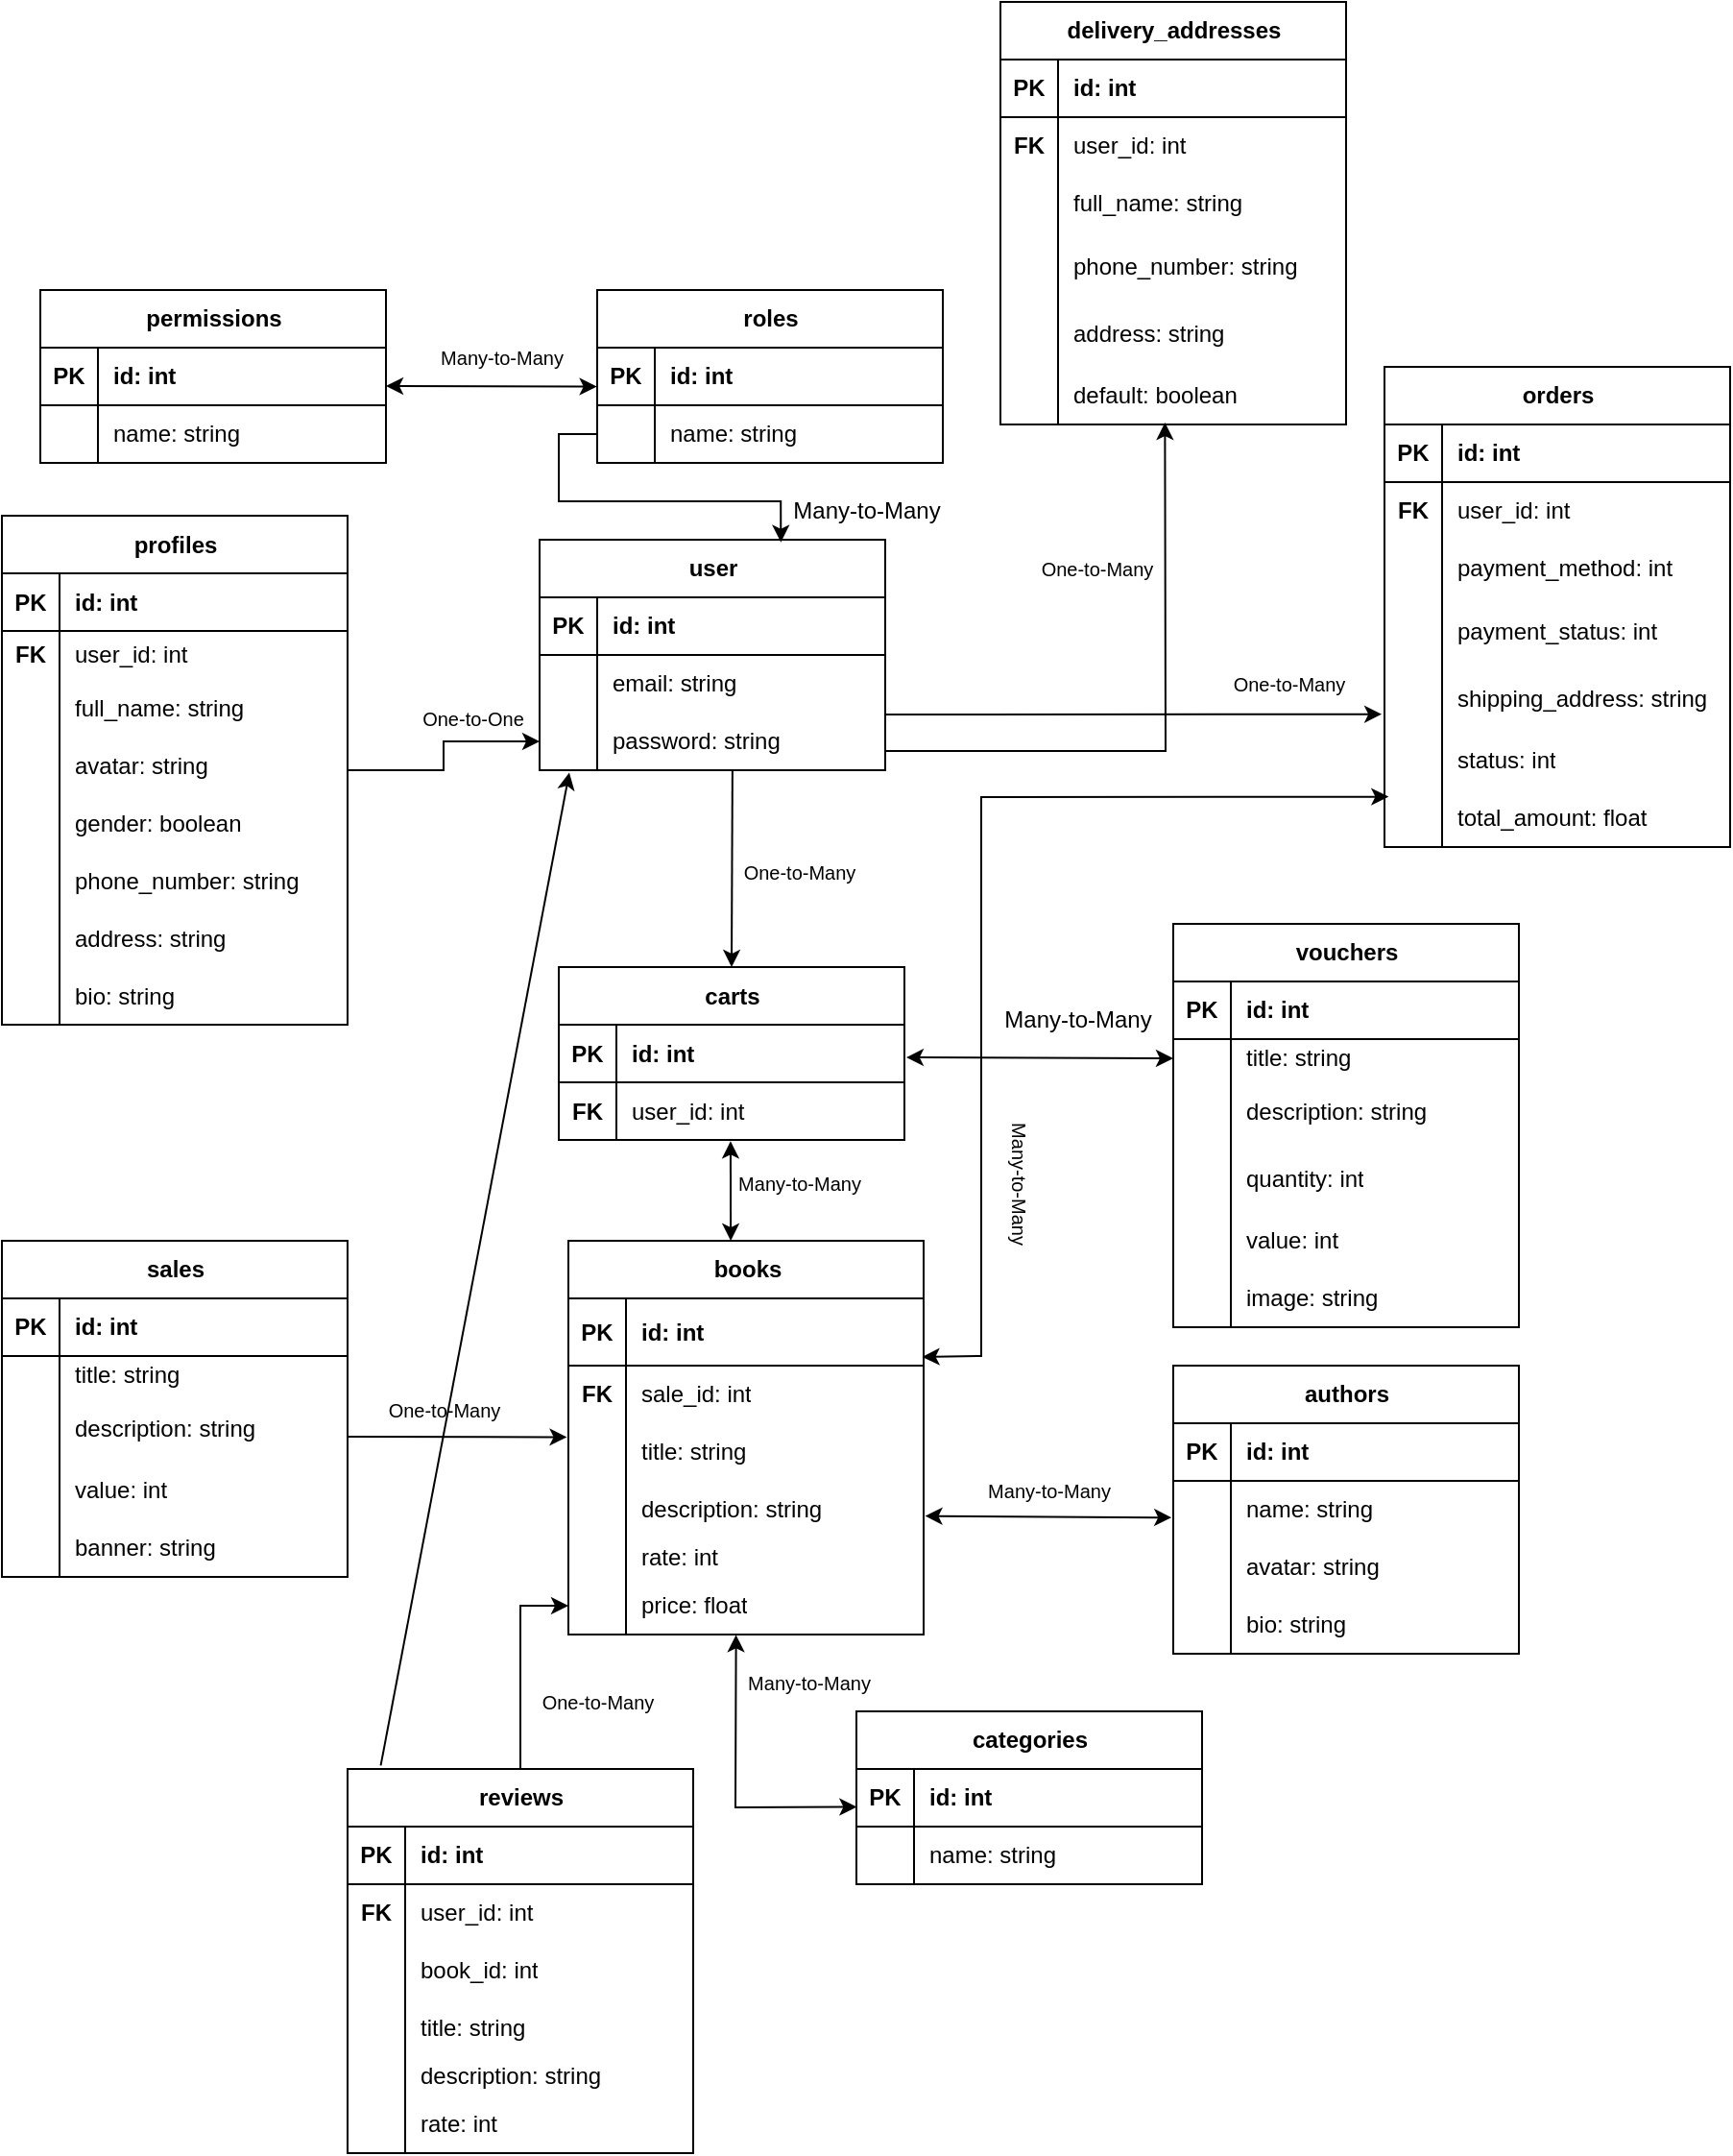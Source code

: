 <mxfile version="24.3.1" type="github">
  <diagram name="Trang-1" id="q1nApXIHh48X9Z10inhE">
    <mxGraphModel dx="784" dy="464" grid="1" gridSize="10" guides="1" tooltips="1" connect="1" arrows="1" fold="1" page="1" pageScale="1" pageWidth="1654" pageHeight="1169" math="0" shadow="0">
      <root>
        <mxCell id="0" />
        <mxCell id="1" parent="0" />
        <mxCell id="94nfI3XRYAJ-UsViNRin-21" value="Many-to-Many" style="text;html=1;align=center;verticalAlign=middle;resizable=0;points=[];autosize=1;strokeColor=none;fillColor=none;fontSize=10;" parent="1" vertex="1">
          <mxGeometry x="920" y="830" width="90" height="30" as="geometry" />
        </mxCell>
        <mxCell id="94nfI3XRYAJ-UsViNRin-25" value="Many-to-Many" style="text;html=1;align=center;verticalAlign=middle;resizable=0;points=[];autosize=1;strokeColor=none;fillColor=none;fontSize=10;" parent="1" vertex="1">
          <mxGeometry x="795" y="930" width="90" height="30" as="geometry" />
        </mxCell>
        <mxCell id="94nfI3XRYAJ-UsViNRin-31" value="" style="rounded=0;orthogonalLoop=1;jettySize=auto;html=1;exitX=0.558;exitY=1.009;exitDx=0;exitDy=0;exitPerimeter=0;entryX=0.5;entryY=0;entryDx=0;entryDy=0;" parent="1" source="nowrO4LQ93Rnbl_VoNbi-8" target="nowrO4LQ93Rnbl_VoNbi-245" edge="1">
          <mxGeometry relative="1" as="geometry">
            <mxPoint x="810" y="518" as="sourcePoint" />
            <mxPoint x="800" y="573" as="targetPoint" />
          </mxGeometry>
        </mxCell>
        <mxCell id="94nfI3XRYAJ-UsViNRin-32" value="One-to-Many" style="text;html=1;align=center;verticalAlign=middle;resizable=0;points=[];autosize=1;strokeColor=none;fillColor=none;fontSize=10;" parent="1" vertex="1">
          <mxGeometry x="795" y="508" width="80" height="30" as="geometry" />
        </mxCell>
        <mxCell id="94nfI3XRYAJ-UsViNRin-34" value="Many-to-Many" style="text;html=1;align=center;verticalAlign=middle;resizable=0;points=[];autosize=1;strokeColor=none;fillColor=none;fontSize=10;" parent="1" vertex="1">
          <mxGeometry x="790" y="670" width="90" height="30" as="geometry" />
        </mxCell>
        <mxCell id="Ea-H5xVvMkc4Q4fPX0zV-7" value="One-to-Many" style="text;html=1;align=center;verticalAlign=middle;resizable=0;points=[];autosize=1;strokeColor=none;fillColor=none;fontSize=10;" parent="1" vertex="1">
          <mxGeometry x="1050" y="410" width="80" height="30" as="geometry" />
        </mxCell>
        <mxCell id="oJdNwzSTmD6IqSpGxCtY-5" value="Many-to-Many" style="text;html=1;align=center;verticalAlign=middle;resizable=0;points=[];autosize=1;strokeColor=none;fillColor=none;fontSize=10;rotation=90;" parent="1" vertex="1">
          <mxGeometry x="905" y="670" width="90" height="30" as="geometry" />
        </mxCell>
        <mxCell id="Ea-H5xVvMkc4Q4fPX0zV-6" value="" style="rounded=0;orthogonalLoop=1;jettySize=auto;html=1;exitX=1.001;exitY=0.035;exitDx=0;exitDy=0;exitPerimeter=0;entryX=-0.008;entryY=0.739;entryDx=0;entryDy=0;entryPerimeter=0;" parent="1" source="nowrO4LQ93Rnbl_VoNbi-8" target="nowrO4LQ93Rnbl_VoNbi-269" edge="1">
          <mxGeometry relative="1" as="geometry">
            <mxPoint x="880" y="486" as="sourcePoint" />
            <mxPoint x="1137" y="441" as="targetPoint" />
          </mxGeometry>
        </mxCell>
        <mxCell id="oJdNwzSTmD6IqSpGxCtY-10" value="Many-to-Many" style="text;html=1;align=center;verticalAlign=middle;resizable=0;points=[];autosize=1;strokeColor=none;fillColor=none;fontSize=10;" parent="1" vertex="1">
          <mxGeometry x="635" y="240" width="90" height="30" as="geometry" />
        </mxCell>
        <mxCell id="LGpTEHkHDpueWYcL2o_f-3" value="" style="endArrow=classic;html=1;rounded=0;entryX=0.476;entryY=0.967;entryDx=0;entryDy=0;entryPerimeter=0;elbow=vertical;" parent="1" target="nowrO4LQ93Rnbl_VoNbi-297" edge="1">
          <mxGeometry width="50" height="50" relative="1" as="geometry">
            <mxPoint x="880" y="460" as="sourcePoint" />
            <mxPoint x="1040" y="330" as="targetPoint" />
            <Array as="points">
              <mxPoint x="1026" y="460" />
            </Array>
          </mxGeometry>
        </mxCell>
        <mxCell id="LGpTEHkHDpueWYcL2o_f-4" value="One-to-Many" style="text;html=1;align=center;verticalAlign=middle;resizable=0;points=[];autosize=1;strokeColor=none;fillColor=none;fontSize=10;rotation=0;" parent="1" vertex="1">
          <mxGeometry x="950" y="350" width="80" height="30" as="geometry" />
        </mxCell>
        <mxCell id="nowrO4LQ93Rnbl_VoNbi-1" value="user" style="shape=table;startSize=30;container=1;collapsible=1;childLayout=tableLayout;fixedRows=1;rowLines=0;fontStyle=1;align=center;resizeLast=1;html=1;" vertex="1" parent="1">
          <mxGeometry x="700" y="350" width="180" height="120" as="geometry" />
        </mxCell>
        <mxCell id="nowrO4LQ93Rnbl_VoNbi-2" value="" style="shape=tableRow;horizontal=0;startSize=0;swimlaneHead=0;swimlaneBody=0;fillColor=none;collapsible=0;dropTarget=0;points=[[0,0.5],[1,0.5]];portConstraint=eastwest;top=0;left=0;right=0;bottom=1;" vertex="1" parent="nowrO4LQ93Rnbl_VoNbi-1">
          <mxGeometry y="30" width="180" height="30" as="geometry" />
        </mxCell>
        <mxCell id="nowrO4LQ93Rnbl_VoNbi-3" value="PK" style="shape=partialRectangle;connectable=0;fillColor=none;top=0;left=0;bottom=0;right=0;fontStyle=1;overflow=hidden;whiteSpace=wrap;html=1;" vertex="1" parent="nowrO4LQ93Rnbl_VoNbi-2">
          <mxGeometry width="30" height="30" as="geometry">
            <mxRectangle width="30" height="30" as="alternateBounds" />
          </mxGeometry>
        </mxCell>
        <mxCell id="nowrO4LQ93Rnbl_VoNbi-4" value="id: int" style="shape=partialRectangle;connectable=0;fillColor=none;top=0;left=0;bottom=0;right=0;align=left;spacingLeft=6;fontStyle=1;overflow=hidden;whiteSpace=wrap;html=1;" vertex="1" parent="nowrO4LQ93Rnbl_VoNbi-2">
          <mxGeometry x="30" width="150" height="30" as="geometry">
            <mxRectangle width="150" height="30" as="alternateBounds" />
          </mxGeometry>
        </mxCell>
        <mxCell id="nowrO4LQ93Rnbl_VoNbi-5" value="" style="shape=tableRow;horizontal=0;startSize=0;swimlaneHead=0;swimlaneBody=0;fillColor=none;collapsible=0;dropTarget=0;points=[[0,0.5],[1,0.5]];portConstraint=eastwest;top=0;left=0;right=0;bottom=0;" vertex="1" parent="nowrO4LQ93Rnbl_VoNbi-1">
          <mxGeometry y="60" width="180" height="30" as="geometry" />
        </mxCell>
        <mxCell id="nowrO4LQ93Rnbl_VoNbi-6" value="" style="shape=partialRectangle;connectable=0;fillColor=none;top=0;left=0;bottom=0;right=0;editable=1;overflow=hidden;whiteSpace=wrap;html=1;" vertex="1" parent="nowrO4LQ93Rnbl_VoNbi-5">
          <mxGeometry width="30" height="30" as="geometry">
            <mxRectangle width="30" height="30" as="alternateBounds" />
          </mxGeometry>
        </mxCell>
        <mxCell id="nowrO4LQ93Rnbl_VoNbi-7" value="email: string" style="shape=partialRectangle;connectable=0;fillColor=none;top=0;left=0;bottom=0;right=0;align=left;spacingLeft=6;overflow=hidden;whiteSpace=wrap;html=1;" vertex="1" parent="nowrO4LQ93Rnbl_VoNbi-5">
          <mxGeometry x="30" width="150" height="30" as="geometry">
            <mxRectangle width="150" height="30" as="alternateBounds" />
          </mxGeometry>
        </mxCell>
        <mxCell id="nowrO4LQ93Rnbl_VoNbi-8" value="" style="shape=tableRow;horizontal=0;startSize=0;swimlaneHead=0;swimlaneBody=0;fillColor=none;collapsible=0;dropTarget=0;points=[[0,0.5],[1,0.5]];portConstraint=eastwest;top=0;left=0;right=0;bottom=0;" vertex="1" parent="nowrO4LQ93Rnbl_VoNbi-1">
          <mxGeometry y="90" width="180" height="30" as="geometry" />
        </mxCell>
        <mxCell id="nowrO4LQ93Rnbl_VoNbi-9" value="" style="shape=partialRectangle;connectable=0;fillColor=none;top=0;left=0;bottom=0;right=0;editable=1;overflow=hidden;whiteSpace=wrap;html=1;" vertex="1" parent="nowrO4LQ93Rnbl_VoNbi-8">
          <mxGeometry width="30" height="30" as="geometry">
            <mxRectangle width="30" height="30" as="alternateBounds" />
          </mxGeometry>
        </mxCell>
        <mxCell id="nowrO4LQ93Rnbl_VoNbi-10" value="password: string" style="shape=partialRectangle;connectable=0;fillColor=none;top=0;left=0;bottom=0;right=0;align=left;spacingLeft=6;overflow=hidden;whiteSpace=wrap;html=1;" vertex="1" parent="nowrO4LQ93Rnbl_VoNbi-8">
          <mxGeometry x="30" width="150" height="30" as="geometry">
            <mxRectangle width="150" height="30" as="alternateBounds" />
          </mxGeometry>
        </mxCell>
        <mxCell id="nowrO4LQ93Rnbl_VoNbi-29" value="permissions" style="shape=table;startSize=30;container=1;collapsible=1;childLayout=tableLayout;fixedRows=1;rowLines=0;fontStyle=1;align=center;resizeLast=1;html=1;" vertex="1" parent="1">
          <mxGeometry x="440" y="220" width="180" height="90" as="geometry" />
        </mxCell>
        <mxCell id="nowrO4LQ93Rnbl_VoNbi-30" value="" style="shape=tableRow;horizontal=0;startSize=0;swimlaneHead=0;swimlaneBody=0;fillColor=none;collapsible=0;dropTarget=0;points=[[0,0.5],[1,0.5]];portConstraint=eastwest;top=0;left=0;right=0;bottom=1;" vertex="1" parent="nowrO4LQ93Rnbl_VoNbi-29">
          <mxGeometry y="30" width="180" height="30" as="geometry" />
        </mxCell>
        <mxCell id="nowrO4LQ93Rnbl_VoNbi-31" value="PK" style="shape=partialRectangle;connectable=0;fillColor=none;top=0;left=0;bottom=0;right=0;fontStyle=1;overflow=hidden;whiteSpace=wrap;html=1;" vertex="1" parent="nowrO4LQ93Rnbl_VoNbi-30">
          <mxGeometry width="30" height="30" as="geometry">
            <mxRectangle width="30" height="30" as="alternateBounds" />
          </mxGeometry>
        </mxCell>
        <mxCell id="nowrO4LQ93Rnbl_VoNbi-32" value="id: int" style="shape=partialRectangle;connectable=0;fillColor=none;top=0;left=0;bottom=0;right=0;align=left;spacingLeft=6;fontStyle=1;overflow=hidden;whiteSpace=wrap;html=1;" vertex="1" parent="nowrO4LQ93Rnbl_VoNbi-30">
          <mxGeometry x="30" width="150" height="30" as="geometry">
            <mxRectangle width="150" height="30" as="alternateBounds" />
          </mxGeometry>
        </mxCell>
        <mxCell id="nowrO4LQ93Rnbl_VoNbi-33" value="" style="shape=tableRow;horizontal=0;startSize=0;swimlaneHead=0;swimlaneBody=0;fillColor=none;collapsible=0;dropTarget=0;points=[[0,0.5],[1,0.5]];portConstraint=eastwest;top=0;left=0;right=0;bottom=0;" vertex="1" parent="nowrO4LQ93Rnbl_VoNbi-29">
          <mxGeometry y="60" width="180" height="30" as="geometry" />
        </mxCell>
        <mxCell id="nowrO4LQ93Rnbl_VoNbi-34" value="" style="shape=partialRectangle;connectable=0;fillColor=none;top=0;left=0;bottom=0;right=0;editable=1;overflow=hidden;whiteSpace=wrap;html=1;" vertex="1" parent="nowrO4LQ93Rnbl_VoNbi-33">
          <mxGeometry width="30" height="30" as="geometry">
            <mxRectangle width="30" height="30" as="alternateBounds" />
          </mxGeometry>
        </mxCell>
        <mxCell id="nowrO4LQ93Rnbl_VoNbi-35" value="name: string" style="shape=partialRectangle;connectable=0;fillColor=none;top=0;left=0;bottom=0;right=0;align=left;spacingLeft=6;overflow=hidden;whiteSpace=wrap;html=1;" vertex="1" parent="nowrO4LQ93Rnbl_VoNbi-33">
          <mxGeometry x="30" width="150" height="30" as="geometry">
            <mxRectangle width="150" height="30" as="alternateBounds" />
          </mxGeometry>
        </mxCell>
        <mxCell id="nowrO4LQ93Rnbl_VoNbi-36" value="" style="endArrow=classic;startArrow=classic;html=1;rounded=1;entryX=-0.005;entryY=0.637;entryDx=0;entryDy=0;entryPerimeter=0;exitX=1.004;exitY=0.61;exitDx=0;exitDy=0;exitPerimeter=0;" edge="1" parent="1" source="nowrO4LQ93Rnbl_VoNbi-94" target="nowrO4LQ93Rnbl_VoNbi-78">
          <mxGeometry width="50" height="50" relative="1" as="geometry">
            <mxPoint x="882.52" y="808" as="sourcePoint" />
            <mxPoint x="970" y="810" as="targetPoint" />
          </mxGeometry>
        </mxCell>
        <mxCell id="nowrO4LQ93Rnbl_VoNbi-37" value="" style="endArrow=classic;startArrow=classic;html=1;rounded=0;entryX=0.012;entryY=0.127;entryDx=0;entryDy=0;entryPerimeter=0;exitX=0.996;exitY=0.87;exitDx=0;exitDy=0;exitPerimeter=0;" edge="1" parent="1" source="nowrO4LQ93Rnbl_VoNbi-88" target="nowrO4LQ93Rnbl_VoNbi-275">
          <mxGeometry width="50" height="50" relative="1" as="geometry">
            <mxPoint x="880" y="775" as="sourcePoint" />
            <mxPoint x="1030.14" y="520.516" as="targetPoint" />
            <Array as="points">
              <mxPoint x="930" y="775" />
              <mxPoint x="930" y="610" />
              <mxPoint x="930" y="484" />
            </Array>
          </mxGeometry>
        </mxCell>
        <mxCell id="nowrO4LQ93Rnbl_VoNbi-212" value="" style="edgeStyle=orthogonalEdgeStyle;rounded=0;orthogonalLoop=1;jettySize=auto;html=1;entryX=0;entryY=0.5;entryDx=0;entryDy=0;" edge="1" parent="1" source="nowrO4LQ93Rnbl_VoNbi-40" target="nowrO4LQ93Rnbl_VoNbi-8">
          <mxGeometry relative="1" as="geometry">
            <mxPoint x="720" y="457.5" as="targetPoint" />
          </mxGeometry>
        </mxCell>
        <mxCell id="nowrO4LQ93Rnbl_VoNbi-40" value="profiles" style="shape=table;startSize=30;container=1;collapsible=1;childLayout=tableLayout;fixedRows=1;rowLines=0;fontStyle=1;align=center;resizeLast=1;html=1;" vertex="1" parent="1">
          <mxGeometry x="420" y="337.5" width="180" height="265" as="geometry" />
        </mxCell>
        <mxCell id="nowrO4LQ93Rnbl_VoNbi-41" value="" style="shape=tableRow;horizontal=0;startSize=0;swimlaneHead=0;swimlaneBody=0;fillColor=none;collapsible=0;dropTarget=0;points=[[0,0.5],[1,0.5]];portConstraint=eastwest;top=0;left=0;right=0;bottom=1;" vertex="1" parent="nowrO4LQ93Rnbl_VoNbi-40">
          <mxGeometry y="30" width="180" height="30" as="geometry" />
        </mxCell>
        <mxCell id="nowrO4LQ93Rnbl_VoNbi-42" value="PK" style="shape=partialRectangle;connectable=0;fillColor=none;top=0;left=0;bottom=0;right=0;fontStyle=1;overflow=hidden;whiteSpace=wrap;html=1;" vertex="1" parent="nowrO4LQ93Rnbl_VoNbi-41">
          <mxGeometry width="30" height="30" as="geometry">
            <mxRectangle width="30" height="30" as="alternateBounds" />
          </mxGeometry>
        </mxCell>
        <mxCell id="nowrO4LQ93Rnbl_VoNbi-43" value="id: int" style="shape=partialRectangle;connectable=0;fillColor=none;top=0;left=0;bottom=0;right=0;align=left;spacingLeft=6;fontStyle=1;overflow=hidden;whiteSpace=wrap;html=1;" vertex="1" parent="nowrO4LQ93Rnbl_VoNbi-41">
          <mxGeometry x="30" width="150" height="30" as="geometry">
            <mxRectangle width="150" height="30" as="alternateBounds" />
          </mxGeometry>
        </mxCell>
        <mxCell id="nowrO4LQ93Rnbl_VoNbi-44" value="" style="shape=tableRow;horizontal=0;startSize=0;swimlaneHead=0;swimlaneBody=0;fillColor=none;collapsible=0;dropTarget=0;points=[[0,0.5],[1,0.5]];portConstraint=eastwest;top=0;left=0;right=0;bottom=0;" vertex="1" parent="nowrO4LQ93Rnbl_VoNbi-40">
          <mxGeometry y="60" width="180" height="25" as="geometry" />
        </mxCell>
        <mxCell id="nowrO4LQ93Rnbl_VoNbi-45" value="&lt;b&gt;FK&lt;/b&gt;" style="shape=partialRectangle;connectable=0;fillColor=none;top=0;left=0;bottom=0;right=0;editable=1;overflow=hidden;whiteSpace=wrap;html=1;" vertex="1" parent="nowrO4LQ93Rnbl_VoNbi-44">
          <mxGeometry width="30" height="25" as="geometry">
            <mxRectangle width="30" height="25" as="alternateBounds" />
          </mxGeometry>
        </mxCell>
        <mxCell id="nowrO4LQ93Rnbl_VoNbi-46" value="user_id: int" style="shape=partialRectangle;connectable=0;fillColor=none;top=0;left=0;bottom=0;right=0;align=left;spacingLeft=6;overflow=hidden;whiteSpace=wrap;html=1;" vertex="1" parent="nowrO4LQ93Rnbl_VoNbi-44">
          <mxGeometry x="30" width="150" height="25" as="geometry">
            <mxRectangle width="150" height="25" as="alternateBounds" />
          </mxGeometry>
        </mxCell>
        <mxCell id="nowrO4LQ93Rnbl_VoNbi-305" value="" style="shape=tableRow;horizontal=0;startSize=0;swimlaneHead=0;swimlaneBody=0;fillColor=none;collapsible=0;dropTarget=0;points=[[0,0.5],[1,0.5]];portConstraint=eastwest;top=0;left=0;right=0;bottom=0;" vertex="1" parent="nowrO4LQ93Rnbl_VoNbi-40">
          <mxGeometry y="85" width="180" height="30" as="geometry" />
        </mxCell>
        <mxCell id="nowrO4LQ93Rnbl_VoNbi-306" value="" style="shape=partialRectangle;connectable=0;fillColor=none;top=0;left=0;bottom=0;right=0;editable=1;overflow=hidden;whiteSpace=wrap;html=1;" vertex="1" parent="nowrO4LQ93Rnbl_VoNbi-305">
          <mxGeometry width="30" height="30" as="geometry">
            <mxRectangle width="30" height="30" as="alternateBounds" />
          </mxGeometry>
        </mxCell>
        <mxCell id="nowrO4LQ93Rnbl_VoNbi-307" value="full_name: string" style="shape=partialRectangle;connectable=0;fillColor=none;top=0;left=0;bottom=0;right=0;align=left;spacingLeft=6;overflow=hidden;whiteSpace=wrap;html=1;" vertex="1" parent="nowrO4LQ93Rnbl_VoNbi-305">
          <mxGeometry x="30" width="150" height="30" as="geometry">
            <mxRectangle width="150" height="30" as="alternateBounds" />
          </mxGeometry>
        </mxCell>
        <mxCell id="nowrO4LQ93Rnbl_VoNbi-47" value="" style="shape=tableRow;horizontal=0;startSize=0;swimlaneHead=0;swimlaneBody=0;fillColor=none;collapsible=0;dropTarget=0;points=[[0,0.5],[1,0.5]];portConstraint=eastwest;top=0;left=0;right=0;bottom=0;" vertex="1" parent="nowrO4LQ93Rnbl_VoNbi-40">
          <mxGeometry y="115" width="180" height="30" as="geometry" />
        </mxCell>
        <mxCell id="nowrO4LQ93Rnbl_VoNbi-48" value="" style="shape=partialRectangle;connectable=0;fillColor=none;top=0;left=0;bottom=0;right=0;editable=1;overflow=hidden;whiteSpace=wrap;html=1;" vertex="1" parent="nowrO4LQ93Rnbl_VoNbi-47">
          <mxGeometry width="30" height="30" as="geometry">
            <mxRectangle width="30" height="30" as="alternateBounds" />
          </mxGeometry>
        </mxCell>
        <mxCell id="nowrO4LQ93Rnbl_VoNbi-49" value="avatar: string" style="shape=partialRectangle;connectable=0;fillColor=none;top=0;left=0;bottom=0;right=0;align=left;spacingLeft=6;overflow=hidden;whiteSpace=wrap;html=1;" vertex="1" parent="nowrO4LQ93Rnbl_VoNbi-47">
          <mxGeometry x="30" width="150" height="30" as="geometry">
            <mxRectangle width="150" height="30" as="alternateBounds" />
          </mxGeometry>
        </mxCell>
        <mxCell id="nowrO4LQ93Rnbl_VoNbi-56" value="" style="shape=tableRow;horizontal=0;startSize=0;swimlaneHead=0;swimlaneBody=0;fillColor=none;collapsible=0;dropTarget=0;points=[[0,0.5],[1,0.5]];portConstraint=eastwest;top=0;left=0;right=0;bottom=0;" vertex="1" parent="nowrO4LQ93Rnbl_VoNbi-40">
          <mxGeometry y="145" width="180" height="30" as="geometry" />
        </mxCell>
        <mxCell id="nowrO4LQ93Rnbl_VoNbi-57" value="" style="shape=partialRectangle;connectable=0;fillColor=none;top=0;left=0;bottom=0;right=0;editable=1;overflow=hidden;whiteSpace=wrap;html=1;" vertex="1" parent="nowrO4LQ93Rnbl_VoNbi-56">
          <mxGeometry width="30" height="30" as="geometry">
            <mxRectangle width="30" height="30" as="alternateBounds" />
          </mxGeometry>
        </mxCell>
        <mxCell id="nowrO4LQ93Rnbl_VoNbi-58" value="gender: boolean" style="shape=partialRectangle;connectable=0;fillColor=none;top=0;left=0;bottom=0;right=0;align=left;spacingLeft=6;overflow=hidden;whiteSpace=wrap;html=1;" vertex="1" parent="nowrO4LQ93Rnbl_VoNbi-56">
          <mxGeometry x="30" width="150" height="30" as="geometry">
            <mxRectangle width="150" height="30" as="alternateBounds" />
          </mxGeometry>
        </mxCell>
        <mxCell id="nowrO4LQ93Rnbl_VoNbi-59" value="" style="shape=tableRow;horizontal=0;startSize=0;swimlaneHead=0;swimlaneBody=0;fillColor=none;collapsible=0;dropTarget=0;points=[[0,0.5],[1,0.5]];portConstraint=eastwest;top=0;left=0;right=0;bottom=0;" vertex="1" parent="nowrO4LQ93Rnbl_VoNbi-40">
          <mxGeometry y="175" width="180" height="30" as="geometry" />
        </mxCell>
        <mxCell id="nowrO4LQ93Rnbl_VoNbi-60" value="" style="shape=partialRectangle;connectable=0;fillColor=none;top=0;left=0;bottom=0;right=0;editable=1;overflow=hidden;whiteSpace=wrap;html=1;" vertex="1" parent="nowrO4LQ93Rnbl_VoNbi-59">
          <mxGeometry width="30" height="30" as="geometry">
            <mxRectangle width="30" height="30" as="alternateBounds" />
          </mxGeometry>
        </mxCell>
        <mxCell id="nowrO4LQ93Rnbl_VoNbi-61" value="phone_number: string" style="shape=partialRectangle;connectable=0;fillColor=none;top=0;left=0;bottom=0;right=0;align=left;spacingLeft=6;overflow=hidden;whiteSpace=wrap;html=1;" vertex="1" parent="nowrO4LQ93Rnbl_VoNbi-59">
          <mxGeometry x="30" width="150" height="30" as="geometry">
            <mxRectangle width="150" height="30" as="alternateBounds" />
          </mxGeometry>
        </mxCell>
        <mxCell id="nowrO4LQ93Rnbl_VoNbi-62" value="" style="shape=tableRow;horizontal=0;startSize=0;swimlaneHead=0;swimlaneBody=0;fillColor=none;collapsible=0;dropTarget=0;points=[[0,0.5],[1,0.5]];portConstraint=eastwest;top=0;left=0;right=0;bottom=0;" vertex="1" parent="nowrO4LQ93Rnbl_VoNbi-40">
          <mxGeometry y="205" width="180" height="30" as="geometry" />
        </mxCell>
        <mxCell id="nowrO4LQ93Rnbl_VoNbi-63" value="" style="shape=partialRectangle;connectable=0;fillColor=none;top=0;left=0;bottom=0;right=0;editable=1;overflow=hidden;whiteSpace=wrap;html=1;" vertex="1" parent="nowrO4LQ93Rnbl_VoNbi-62">
          <mxGeometry width="30" height="30" as="geometry">
            <mxRectangle width="30" height="30" as="alternateBounds" />
          </mxGeometry>
        </mxCell>
        <mxCell id="nowrO4LQ93Rnbl_VoNbi-64" value="address: string" style="shape=partialRectangle;connectable=0;fillColor=none;top=0;left=0;bottom=0;right=0;align=left;spacingLeft=6;overflow=hidden;whiteSpace=wrap;html=1;" vertex="1" parent="nowrO4LQ93Rnbl_VoNbi-62">
          <mxGeometry x="30" width="150" height="30" as="geometry">
            <mxRectangle width="150" height="30" as="alternateBounds" />
          </mxGeometry>
        </mxCell>
        <mxCell id="nowrO4LQ93Rnbl_VoNbi-50" value="" style="shape=tableRow;horizontal=0;startSize=0;swimlaneHead=0;swimlaneBody=0;fillColor=none;collapsible=0;dropTarget=0;points=[[0,0.5],[1,0.5]];portConstraint=eastwest;top=0;left=0;right=0;bottom=0;" vertex="1" parent="nowrO4LQ93Rnbl_VoNbi-40">
          <mxGeometry y="235" width="180" height="30" as="geometry" />
        </mxCell>
        <mxCell id="nowrO4LQ93Rnbl_VoNbi-51" value="" style="shape=partialRectangle;connectable=0;fillColor=none;top=0;left=0;bottom=0;right=0;editable=1;overflow=hidden;whiteSpace=wrap;html=1;" vertex="1" parent="nowrO4LQ93Rnbl_VoNbi-50">
          <mxGeometry width="30" height="30" as="geometry">
            <mxRectangle width="30" height="30" as="alternateBounds" />
          </mxGeometry>
        </mxCell>
        <mxCell id="nowrO4LQ93Rnbl_VoNbi-52" value="bio: string" style="shape=partialRectangle;connectable=0;fillColor=none;top=0;left=0;bottom=0;right=0;align=left;spacingLeft=6;overflow=hidden;whiteSpace=wrap;html=1;" vertex="1" parent="nowrO4LQ93Rnbl_VoNbi-50">
          <mxGeometry x="30" width="150" height="30" as="geometry">
            <mxRectangle width="150" height="30" as="alternateBounds" />
          </mxGeometry>
        </mxCell>
        <mxCell id="nowrO4LQ93Rnbl_VoNbi-14" value="roles" style="shape=table;startSize=30;container=1;collapsible=1;childLayout=tableLayout;fixedRows=1;rowLines=0;fontStyle=1;align=center;resizeLast=1;html=1;" vertex="1" parent="1">
          <mxGeometry x="730" y="220" width="180" height="90" as="geometry" />
        </mxCell>
        <mxCell id="nowrO4LQ93Rnbl_VoNbi-15" value="" style="shape=tableRow;horizontal=0;startSize=0;swimlaneHead=0;swimlaneBody=0;fillColor=none;collapsible=0;dropTarget=0;points=[[0,0.5],[1,0.5]];portConstraint=eastwest;top=0;left=0;right=0;bottom=1;" vertex="1" parent="nowrO4LQ93Rnbl_VoNbi-14">
          <mxGeometry y="30" width="180" height="30" as="geometry" />
        </mxCell>
        <mxCell id="nowrO4LQ93Rnbl_VoNbi-16" value="PK" style="shape=partialRectangle;connectable=0;fillColor=none;top=0;left=0;bottom=0;right=0;fontStyle=1;overflow=hidden;whiteSpace=wrap;html=1;" vertex="1" parent="nowrO4LQ93Rnbl_VoNbi-15">
          <mxGeometry width="30" height="30" as="geometry">
            <mxRectangle width="30" height="30" as="alternateBounds" />
          </mxGeometry>
        </mxCell>
        <mxCell id="nowrO4LQ93Rnbl_VoNbi-17" value="id: int" style="shape=partialRectangle;connectable=0;fillColor=none;top=0;left=0;bottom=0;right=0;align=left;spacingLeft=6;fontStyle=1;overflow=hidden;whiteSpace=wrap;html=1;" vertex="1" parent="nowrO4LQ93Rnbl_VoNbi-15">
          <mxGeometry x="30" width="150" height="30" as="geometry">
            <mxRectangle width="150" height="30" as="alternateBounds" />
          </mxGeometry>
        </mxCell>
        <mxCell id="nowrO4LQ93Rnbl_VoNbi-18" value="" style="shape=tableRow;horizontal=0;startSize=0;swimlaneHead=0;swimlaneBody=0;fillColor=none;collapsible=0;dropTarget=0;points=[[0,0.5],[1,0.5]];portConstraint=eastwest;top=0;left=0;right=0;bottom=0;" vertex="1" parent="nowrO4LQ93Rnbl_VoNbi-14">
          <mxGeometry y="60" width="180" height="30" as="geometry" />
        </mxCell>
        <mxCell id="nowrO4LQ93Rnbl_VoNbi-19" value="" style="shape=partialRectangle;connectable=0;fillColor=none;top=0;left=0;bottom=0;right=0;editable=1;overflow=hidden;whiteSpace=wrap;html=1;" vertex="1" parent="nowrO4LQ93Rnbl_VoNbi-18">
          <mxGeometry width="30" height="30" as="geometry">
            <mxRectangle width="30" height="30" as="alternateBounds" />
          </mxGeometry>
        </mxCell>
        <mxCell id="nowrO4LQ93Rnbl_VoNbi-20" value="name: string" style="shape=partialRectangle;connectable=0;fillColor=none;top=0;left=0;bottom=0;right=0;align=left;spacingLeft=6;overflow=hidden;whiteSpace=wrap;html=1;" vertex="1" parent="nowrO4LQ93Rnbl_VoNbi-18">
          <mxGeometry x="30" width="150" height="30" as="geometry">
            <mxRectangle width="150" height="30" as="alternateBounds" />
          </mxGeometry>
        </mxCell>
        <mxCell id="nowrO4LQ93Rnbl_VoNbi-66" value="categories" style="shape=table;startSize=30;container=1;collapsible=1;childLayout=tableLayout;fixedRows=1;rowLines=0;fontStyle=1;align=center;resizeLast=1;html=1;" vertex="1" parent="1">
          <mxGeometry x="865" y="960" width="180" height="90" as="geometry" />
        </mxCell>
        <mxCell id="nowrO4LQ93Rnbl_VoNbi-67" value="" style="shape=tableRow;horizontal=0;startSize=0;swimlaneHead=0;swimlaneBody=0;fillColor=none;collapsible=0;dropTarget=0;points=[[0,0.5],[1,0.5]];portConstraint=eastwest;top=0;left=0;right=0;bottom=1;" vertex="1" parent="nowrO4LQ93Rnbl_VoNbi-66">
          <mxGeometry y="30" width="180" height="30" as="geometry" />
        </mxCell>
        <mxCell id="nowrO4LQ93Rnbl_VoNbi-68" value="PK" style="shape=partialRectangle;connectable=0;fillColor=none;top=0;left=0;bottom=0;right=0;fontStyle=1;overflow=hidden;whiteSpace=wrap;html=1;" vertex="1" parent="nowrO4LQ93Rnbl_VoNbi-67">
          <mxGeometry width="30" height="30" as="geometry">
            <mxRectangle width="30" height="30" as="alternateBounds" />
          </mxGeometry>
        </mxCell>
        <mxCell id="nowrO4LQ93Rnbl_VoNbi-69" value="id: int" style="shape=partialRectangle;connectable=0;fillColor=none;top=0;left=0;bottom=0;right=0;align=left;spacingLeft=6;fontStyle=1;overflow=hidden;whiteSpace=wrap;html=1;" vertex="1" parent="nowrO4LQ93Rnbl_VoNbi-67">
          <mxGeometry x="30" width="150" height="30" as="geometry">
            <mxRectangle width="150" height="30" as="alternateBounds" />
          </mxGeometry>
        </mxCell>
        <mxCell id="nowrO4LQ93Rnbl_VoNbi-70" value="" style="shape=tableRow;horizontal=0;startSize=0;swimlaneHead=0;swimlaneBody=0;fillColor=none;collapsible=0;dropTarget=0;points=[[0,0.5],[1,0.5]];portConstraint=eastwest;top=0;left=0;right=0;bottom=0;" vertex="1" parent="nowrO4LQ93Rnbl_VoNbi-66">
          <mxGeometry y="60" width="180" height="30" as="geometry" />
        </mxCell>
        <mxCell id="nowrO4LQ93Rnbl_VoNbi-71" value="" style="shape=partialRectangle;connectable=0;fillColor=none;top=0;left=0;bottom=0;right=0;editable=1;overflow=hidden;whiteSpace=wrap;html=1;" vertex="1" parent="nowrO4LQ93Rnbl_VoNbi-70">
          <mxGeometry width="30" height="30" as="geometry">
            <mxRectangle width="30" height="30" as="alternateBounds" />
          </mxGeometry>
        </mxCell>
        <mxCell id="nowrO4LQ93Rnbl_VoNbi-72" value="name: string" style="shape=partialRectangle;connectable=0;fillColor=none;top=0;left=0;bottom=0;right=0;align=left;spacingLeft=6;overflow=hidden;whiteSpace=wrap;html=1;" vertex="1" parent="nowrO4LQ93Rnbl_VoNbi-70">
          <mxGeometry x="30" width="150" height="30" as="geometry">
            <mxRectangle width="150" height="30" as="alternateBounds" />
          </mxGeometry>
        </mxCell>
        <mxCell id="nowrO4LQ93Rnbl_VoNbi-74" value="authors" style="shape=table;startSize=30;container=1;collapsible=1;childLayout=tableLayout;fixedRows=1;rowLines=0;fontStyle=1;align=center;resizeLast=1;html=1;" vertex="1" parent="1">
          <mxGeometry x="1030" y="780" width="180" height="150" as="geometry" />
        </mxCell>
        <mxCell id="nowrO4LQ93Rnbl_VoNbi-75" value="" style="shape=tableRow;horizontal=0;startSize=0;swimlaneHead=0;swimlaneBody=0;fillColor=none;collapsible=0;dropTarget=0;points=[[0,0.5],[1,0.5]];portConstraint=eastwest;top=0;left=0;right=0;bottom=1;" vertex="1" parent="nowrO4LQ93Rnbl_VoNbi-74">
          <mxGeometry y="30" width="180" height="30" as="geometry" />
        </mxCell>
        <mxCell id="nowrO4LQ93Rnbl_VoNbi-76" value="PK" style="shape=partialRectangle;connectable=0;fillColor=none;top=0;left=0;bottom=0;right=0;fontStyle=1;overflow=hidden;whiteSpace=wrap;html=1;" vertex="1" parent="nowrO4LQ93Rnbl_VoNbi-75">
          <mxGeometry width="30" height="30" as="geometry">
            <mxRectangle width="30" height="30" as="alternateBounds" />
          </mxGeometry>
        </mxCell>
        <mxCell id="nowrO4LQ93Rnbl_VoNbi-77" value="id: int" style="shape=partialRectangle;connectable=0;fillColor=none;top=0;left=0;bottom=0;right=0;align=left;spacingLeft=6;fontStyle=1;overflow=hidden;whiteSpace=wrap;html=1;" vertex="1" parent="nowrO4LQ93Rnbl_VoNbi-75">
          <mxGeometry x="30" width="150" height="30" as="geometry">
            <mxRectangle width="150" height="30" as="alternateBounds" />
          </mxGeometry>
        </mxCell>
        <mxCell id="nowrO4LQ93Rnbl_VoNbi-78" value="" style="shape=tableRow;horizontal=0;startSize=0;swimlaneHead=0;swimlaneBody=0;fillColor=none;collapsible=0;dropTarget=0;points=[[0,0.5],[1,0.5]];portConstraint=eastwest;top=0;left=0;right=0;bottom=0;" vertex="1" parent="nowrO4LQ93Rnbl_VoNbi-74">
          <mxGeometry y="60" width="180" height="30" as="geometry" />
        </mxCell>
        <mxCell id="nowrO4LQ93Rnbl_VoNbi-79" value="" style="shape=partialRectangle;connectable=0;fillColor=none;top=0;left=0;bottom=0;right=0;editable=1;overflow=hidden;whiteSpace=wrap;html=1;" vertex="1" parent="nowrO4LQ93Rnbl_VoNbi-78">
          <mxGeometry width="30" height="30" as="geometry">
            <mxRectangle width="30" height="30" as="alternateBounds" />
          </mxGeometry>
        </mxCell>
        <mxCell id="nowrO4LQ93Rnbl_VoNbi-80" value="name: string" style="shape=partialRectangle;connectable=0;fillColor=none;top=0;left=0;bottom=0;right=0;align=left;spacingLeft=6;overflow=hidden;whiteSpace=wrap;html=1;" vertex="1" parent="nowrO4LQ93Rnbl_VoNbi-78">
          <mxGeometry x="30" width="150" height="30" as="geometry">
            <mxRectangle width="150" height="30" as="alternateBounds" />
          </mxGeometry>
        </mxCell>
        <mxCell id="nowrO4LQ93Rnbl_VoNbi-81" value="" style="shape=tableRow;horizontal=0;startSize=0;swimlaneHead=0;swimlaneBody=0;fillColor=none;collapsible=0;dropTarget=0;points=[[0,0.5],[1,0.5]];portConstraint=eastwest;top=0;left=0;right=0;bottom=0;" vertex="1" parent="nowrO4LQ93Rnbl_VoNbi-74">
          <mxGeometry y="90" width="180" height="30" as="geometry" />
        </mxCell>
        <mxCell id="nowrO4LQ93Rnbl_VoNbi-82" value="" style="shape=partialRectangle;connectable=0;fillColor=none;top=0;left=0;bottom=0;right=0;editable=1;overflow=hidden;whiteSpace=wrap;html=1;" vertex="1" parent="nowrO4LQ93Rnbl_VoNbi-81">
          <mxGeometry width="30" height="30" as="geometry">
            <mxRectangle width="30" height="30" as="alternateBounds" />
          </mxGeometry>
        </mxCell>
        <mxCell id="nowrO4LQ93Rnbl_VoNbi-83" value="avatar: string" style="shape=partialRectangle;connectable=0;fillColor=none;top=0;left=0;bottom=0;right=0;align=left;spacingLeft=6;overflow=hidden;whiteSpace=wrap;html=1;" vertex="1" parent="nowrO4LQ93Rnbl_VoNbi-81">
          <mxGeometry x="30" width="150" height="30" as="geometry">
            <mxRectangle width="150" height="30" as="alternateBounds" />
          </mxGeometry>
        </mxCell>
        <mxCell id="nowrO4LQ93Rnbl_VoNbi-84" value="" style="shape=tableRow;horizontal=0;startSize=0;swimlaneHead=0;swimlaneBody=0;fillColor=none;collapsible=0;dropTarget=0;points=[[0,0.5],[1,0.5]];portConstraint=eastwest;top=0;left=0;right=0;bottom=0;" vertex="1" parent="nowrO4LQ93Rnbl_VoNbi-74">
          <mxGeometry y="120" width="180" height="30" as="geometry" />
        </mxCell>
        <mxCell id="nowrO4LQ93Rnbl_VoNbi-85" value="" style="shape=partialRectangle;connectable=0;fillColor=none;top=0;left=0;bottom=0;right=0;editable=1;overflow=hidden;whiteSpace=wrap;html=1;" vertex="1" parent="nowrO4LQ93Rnbl_VoNbi-84">
          <mxGeometry width="30" height="30" as="geometry">
            <mxRectangle width="30" height="30" as="alternateBounds" />
          </mxGeometry>
        </mxCell>
        <mxCell id="nowrO4LQ93Rnbl_VoNbi-86" value="bio: string" style="shape=partialRectangle;connectable=0;fillColor=none;top=0;left=0;bottom=0;right=0;align=left;spacingLeft=6;overflow=hidden;whiteSpace=wrap;html=1;" vertex="1" parent="nowrO4LQ93Rnbl_VoNbi-84">
          <mxGeometry x="30" width="150" height="30" as="geometry">
            <mxRectangle width="150" height="30" as="alternateBounds" />
          </mxGeometry>
        </mxCell>
        <mxCell id="nowrO4LQ93Rnbl_VoNbi-87" value="books" style="shape=table;startSize=30;container=1;collapsible=1;childLayout=tableLayout;fixedRows=1;rowLines=0;fontStyle=1;align=center;resizeLast=1;html=1;" vertex="1" parent="1">
          <mxGeometry x="715" y="715" width="185" height="205" as="geometry" />
        </mxCell>
        <mxCell id="nowrO4LQ93Rnbl_VoNbi-88" value="" style="shape=tableRow;horizontal=0;startSize=0;swimlaneHead=0;swimlaneBody=0;fillColor=none;collapsible=0;dropTarget=0;points=[[0,0.5],[1,0.5]];portConstraint=eastwest;top=0;left=0;right=0;bottom=1;" vertex="1" parent="nowrO4LQ93Rnbl_VoNbi-87">
          <mxGeometry y="30" width="185" height="35" as="geometry" />
        </mxCell>
        <mxCell id="nowrO4LQ93Rnbl_VoNbi-89" value="PK" style="shape=partialRectangle;connectable=0;fillColor=none;top=0;left=0;bottom=0;right=0;fontStyle=1;overflow=hidden;whiteSpace=wrap;html=1;" vertex="1" parent="nowrO4LQ93Rnbl_VoNbi-88">
          <mxGeometry width="30" height="35" as="geometry">
            <mxRectangle width="30" height="35" as="alternateBounds" />
          </mxGeometry>
        </mxCell>
        <mxCell id="nowrO4LQ93Rnbl_VoNbi-90" value="id: int" style="shape=partialRectangle;connectable=0;fillColor=none;top=0;left=0;bottom=0;right=0;align=left;spacingLeft=6;fontStyle=1;overflow=hidden;whiteSpace=wrap;html=1;" vertex="1" parent="nowrO4LQ93Rnbl_VoNbi-88">
          <mxGeometry x="30" width="155" height="35" as="geometry">
            <mxRectangle width="155" height="35" as="alternateBounds" />
          </mxGeometry>
        </mxCell>
        <mxCell id="nowrO4LQ93Rnbl_VoNbi-136" style="shape=tableRow;horizontal=0;startSize=0;swimlaneHead=0;swimlaneBody=0;fillColor=none;collapsible=0;dropTarget=0;points=[[0,0.5],[1,0.5]];portConstraint=eastwest;top=0;left=0;right=0;bottom=0;" vertex="1" parent="nowrO4LQ93Rnbl_VoNbi-87">
          <mxGeometry y="65" width="185" height="30" as="geometry" />
        </mxCell>
        <mxCell id="nowrO4LQ93Rnbl_VoNbi-137" value="&lt;b&gt;FK&lt;/b&gt;" style="shape=partialRectangle;connectable=0;fillColor=none;top=0;left=0;bottom=0;right=0;editable=1;overflow=hidden;whiteSpace=wrap;html=1;" vertex="1" parent="nowrO4LQ93Rnbl_VoNbi-136">
          <mxGeometry width="30" height="30" as="geometry">
            <mxRectangle width="30" height="30" as="alternateBounds" />
          </mxGeometry>
        </mxCell>
        <mxCell id="nowrO4LQ93Rnbl_VoNbi-138" value="sale_id: int" style="shape=partialRectangle;connectable=0;fillColor=none;top=0;left=0;bottom=0;right=0;align=left;spacingLeft=6;overflow=hidden;whiteSpace=wrap;html=1;" vertex="1" parent="nowrO4LQ93Rnbl_VoNbi-136">
          <mxGeometry x="30" width="155" height="30" as="geometry">
            <mxRectangle width="155" height="30" as="alternateBounds" />
          </mxGeometry>
        </mxCell>
        <mxCell id="nowrO4LQ93Rnbl_VoNbi-91" value="" style="shape=tableRow;horizontal=0;startSize=0;swimlaneHead=0;swimlaneBody=0;fillColor=none;collapsible=0;dropTarget=0;points=[[0,0.5],[1,0.5]];portConstraint=eastwest;top=0;left=0;right=0;bottom=0;" vertex="1" parent="nowrO4LQ93Rnbl_VoNbi-87">
          <mxGeometry y="95" width="185" height="30" as="geometry" />
        </mxCell>
        <mxCell id="nowrO4LQ93Rnbl_VoNbi-92" value="" style="shape=partialRectangle;connectable=0;fillColor=none;top=0;left=0;bottom=0;right=0;editable=1;overflow=hidden;whiteSpace=wrap;html=1;" vertex="1" parent="nowrO4LQ93Rnbl_VoNbi-91">
          <mxGeometry width="30" height="30" as="geometry">
            <mxRectangle width="30" height="30" as="alternateBounds" />
          </mxGeometry>
        </mxCell>
        <mxCell id="nowrO4LQ93Rnbl_VoNbi-93" value="title: string" style="shape=partialRectangle;connectable=0;fillColor=none;top=0;left=0;bottom=0;right=0;align=left;spacingLeft=6;overflow=hidden;whiteSpace=wrap;html=1;" vertex="1" parent="nowrO4LQ93Rnbl_VoNbi-91">
          <mxGeometry x="30" width="155" height="30" as="geometry">
            <mxRectangle width="155" height="30" as="alternateBounds" />
          </mxGeometry>
        </mxCell>
        <mxCell id="nowrO4LQ93Rnbl_VoNbi-94" value="" style="shape=tableRow;horizontal=0;startSize=0;swimlaneHead=0;swimlaneBody=0;fillColor=none;collapsible=0;dropTarget=0;points=[[0,0.5],[1,0.5]];portConstraint=eastwest;top=0;left=0;right=0;bottom=0;" vertex="1" parent="nowrO4LQ93Rnbl_VoNbi-87">
          <mxGeometry y="125" width="185" height="30" as="geometry" />
        </mxCell>
        <mxCell id="nowrO4LQ93Rnbl_VoNbi-95" value="" style="shape=partialRectangle;connectable=0;fillColor=none;top=0;left=0;bottom=0;right=0;editable=1;overflow=hidden;whiteSpace=wrap;html=1;" vertex="1" parent="nowrO4LQ93Rnbl_VoNbi-94">
          <mxGeometry width="30" height="30" as="geometry">
            <mxRectangle width="30" height="30" as="alternateBounds" />
          </mxGeometry>
        </mxCell>
        <mxCell id="nowrO4LQ93Rnbl_VoNbi-96" value="description: string" style="shape=partialRectangle;connectable=0;fillColor=none;top=0;left=0;bottom=0;right=0;align=left;spacingLeft=6;overflow=hidden;whiteSpace=wrap;html=1;" vertex="1" parent="nowrO4LQ93Rnbl_VoNbi-94">
          <mxGeometry x="30" width="155" height="30" as="geometry">
            <mxRectangle width="155" height="30" as="alternateBounds" />
          </mxGeometry>
        </mxCell>
        <mxCell id="nowrO4LQ93Rnbl_VoNbi-97" value="" style="shape=tableRow;horizontal=0;startSize=0;swimlaneHead=0;swimlaneBody=0;fillColor=none;collapsible=0;dropTarget=0;points=[[0,0.5],[1,0.5]];portConstraint=eastwest;top=0;left=0;right=0;bottom=0;" vertex="1" parent="nowrO4LQ93Rnbl_VoNbi-87">
          <mxGeometry y="155" width="185" height="20" as="geometry" />
        </mxCell>
        <mxCell id="nowrO4LQ93Rnbl_VoNbi-98" value="" style="shape=partialRectangle;connectable=0;fillColor=none;top=0;left=0;bottom=0;right=0;editable=1;overflow=hidden;whiteSpace=wrap;html=1;" vertex="1" parent="nowrO4LQ93Rnbl_VoNbi-97">
          <mxGeometry width="30" height="20" as="geometry">
            <mxRectangle width="30" height="20" as="alternateBounds" />
          </mxGeometry>
        </mxCell>
        <mxCell id="nowrO4LQ93Rnbl_VoNbi-99" value="rate: int" style="shape=partialRectangle;connectable=0;fillColor=none;top=0;left=0;bottom=0;right=0;align=left;spacingLeft=6;overflow=hidden;whiteSpace=wrap;html=1;fontColor=default;" vertex="1" parent="nowrO4LQ93Rnbl_VoNbi-97">
          <mxGeometry x="30" width="155" height="20" as="geometry">
            <mxRectangle width="155" height="20" as="alternateBounds" />
          </mxGeometry>
        </mxCell>
        <mxCell id="nowrO4LQ93Rnbl_VoNbi-100" value="" style="shape=tableRow;horizontal=0;startSize=0;swimlaneHead=0;swimlaneBody=0;fillColor=none;collapsible=0;dropTarget=0;points=[[0,0.5],[1,0.5]];portConstraint=eastwest;top=0;left=0;right=0;bottom=0;" vertex="1" parent="nowrO4LQ93Rnbl_VoNbi-87">
          <mxGeometry y="175" width="185" height="30" as="geometry" />
        </mxCell>
        <mxCell id="nowrO4LQ93Rnbl_VoNbi-101" value="" style="shape=partialRectangle;connectable=0;fillColor=none;top=0;left=0;bottom=0;right=0;editable=1;overflow=hidden;whiteSpace=wrap;html=1;" vertex="1" parent="nowrO4LQ93Rnbl_VoNbi-100">
          <mxGeometry width="30" height="30" as="geometry">
            <mxRectangle width="30" height="30" as="alternateBounds" />
          </mxGeometry>
        </mxCell>
        <mxCell id="nowrO4LQ93Rnbl_VoNbi-102" value="price: float" style="shape=partialRectangle;connectable=0;fillColor=none;top=0;left=0;bottom=0;right=0;align=left;spacingLeft=6;overflow=hidden;whiteSpace=wrap;html=1;" vertex="1" parent="nowrO4LQ93Rnbl_VoNbi-100">
          <mxGeometry x="30" width="155" height="30" as="geometry">
            <mxRectangle width="155" height="30" as="alternateBounds" />
          </mxGeometry>
        </mxCell>
        <mxCell id="nowrO4LQ93Rnbl_VoNbi-110" value="" style="endArrow=classic;startArrow=classic;html=1;rounded=0;exitX=0.001;exitY=0.658;exitDx=0;exitDy=0;entryX=0.472;entryY=1.006;entryDx=0;entryDy=0;entryPerimeter=0;exitPerimeter=0;" edge="1" parent="1" source="nowrO4LQ93Rnbl_VoNbi-67" target="nowrO4LQ93Rnbl_VoNbi-100">
          <mxGeometry width="50" height="50" relative="1" as="geometry">
            <mxPoint x="800" y="930" as="sourcePoint" />
            <mxPoint x="850" y="880" as="targetPoint" />
            <Array as="points">
              <mxPoint x="802" y="1010" />
            </Array>
          </mxGeometry>
        </mxCell>
        <mxCell id="nowrO4LQ93Rnbl_VoNbi-115" value="sales" style="shape=table;startSize=30;container=1;collapsible=1;childLayout=tableLayout;fixedRows=1;rowLines=0;fontStyle=1;align=center;resizeLast=1;html=1;" vertex="1" parent="1">
          <mxGeometry x="420" y="715" width="180" height="175" as="geometry" />
        </mxCell>
        <mxCell id="nowrO4LQ93Rnbl_VoNbi-116" value="" style="shape=tableRow;horizontal=0;startSize=0;swimlaneHead=0;swimlaneBody=0;fillColor=none;collapsible=0;dropTarget=0;points=[[0,0.5],[1,0.5]];portConstraint=eastwest;top=0;left=0;right=0;bottom=1;" vertex="1" parent="nowrO4LQ93Rnbl_VoNbi-115">
          <mxGeometry y="30" width="180" height="30" as="geometry" />
        </mxCell>
        <mxCell id="nowrO4LQ93Rnbl_VoNbi-117" value="PK" style="shape=partialRectangle;connectable=0;fillColor=none;top=0;left=0;bottom=0;right=0;fontStyle=1;overflow=hidden;whiteSpace=wrap;html=1;" vertex="1" parent="nowrO4LQ93Rnbl_VoNbi-116">
          <mxGeometry width="30" height="30" as="geometry">
            <mxRectangle width="30" height="30" as="alternateBounds" />
          </mxGeometry>
        </mxCell>
        <mxCell id="nowrO4LQ93Rnbl_VoNbi-118" value="id: int" style="shape=partialRectangle;connectable=0;fillColor=none;top=0;left=0;bottom=0;right=0;align=left;spacingLeft=6;fontStyle=1;overflow=hidden;whiteSpace=wrap;html=1;" vertex="1" parent="nowrO4LQ93Rnbl_VoNbi-116">
          <mxGeometry x="30" width="150" height="30" as="geometry">
            <mxRectangle width="150" height="30" as="alternateBounds" />
          </mxGeometry>
        </mxCell>
        <mxCell id="nowrO4LQ93Rnbl_VoNbi-119" value="" style="shape=tableRow;horizontal=0;startSize=0;swimlaneHead=0;swimlaneBody=0;fillColor=none;collapsible=0;dropTarget=0;points=[[0,0.5],[1,0.5]];portConstraint=eastwest;top=0;left=0;right=0;bottom=0;" vertex="1" parent="nowrO4LQ93Rnbl_VoNbi-115">
          <mxGeometry y="60" width="180" height="20" as="geometry" />
        </mxCell>
        <mxCell id="nowrO4LQ93Rnbl_VoNbi-120" value="" style="shape=partialRectangle;connectable=0;fillColor=none;top=0;left=0;bottom=0;right=0;editable=1;overflow=hidden;whiteSpace=wrap;html=1;" vertex="1" parent="nowrO4LQ93Rnbl_VoNbi-119">
          <mxGeometry width="30" height="20" as="geometry">
            <mxRectangle width="30" height="20" as="alternateBounds" />
          </mxGeometry>
        </mxCell>
        <mxCell id="nowrO4LQ93Rnbl_VoNbi-121" value="title: string" style="shape=partialRectangle;connectable=0;fillColor=none;top=0;left=0;bottom=0;right=0;align=left;spacingLeft=6;overflow=hidden;whiteSpace=wrap;html=1;" vertex="1" parent="nowrO4LQ93Rnbl_VoNbi-119">
          <mxGeometry x="30" width="150" height="20" as="geometry">
            <mxRectangle width="150" height="20" as="alternateBounds" />
          </mxGeometry>
        </mxCell>
        <mxCell id="nowrO4LQ93Rnbl_VoNbi-122" value="" style="shape=tableRow;horizontal=0;startSize=0;swimlaneHead=0;swimlaneBody=0;fillColor=none;collapsible=0;dropTarget=0;points=[[0,0.5],[1,0.5]];portConstraint=eastwest;top=0;left=0;right=0;bottom=0;" vertex="1" parent="nowrO4LQ93Rnbl_VoNbi-115">
          <mxGeometry y="80" width="180" height="35" as="geometry" />
        </mxCell>
        <mxCell id="nowrO4LQ93Rnbl_VoNbi-123" value="" style="shape=partialRectangle;connectable=0;fillColor=none;top=0;left=0;bottom=0;right=0;editable=1;overflow=hidden;whiteSpace=wrap;html=1;" vertex="1" parent="nowrO4LQ93Rnbl_VoNbi-122">
          <mxGeometry width="30" height="35" as="geometry">
            <mxRectangle width="30" height="35" as="alternateBounds" />
          </mxGeometry>
        </mxCell>
        <mxCell id="nowrO4LQ93Rnbl_VoNbi-124" value="description: string" style="shape=partialRectangle;connectable=0;fillColor=none;top=0;left=0;bottom=0;right=0;align=left;spacingLeft=6;overflow=hidden;whiteSpace=wrap;html=1;" vertex="1" parent="nowrO4LQ93Rnbl_VoNbi-122">
          <mxGeometry x="30" width="150" height="35" as="geometry">
            <mxRectangle width="150" height="35" as="alternateBounds" />
          </mxGeometry>
        </mxCell>
        <mxCell id="nowrO4LQ93Rnbl_VoNbi-125" value="" style="shape=tableRow;horizontal=0;startSize=0;swimlaneHead=0;swimlaneBody=0;fillColor=none;collapsible=0;dropTarget=0;points=[[0,0.5],[1,0.5]];portConstraint=eastwest;top=0;left=0;right=0;bottom=0;" vertex="1" parent="nowrO4LQ93Rnbl_VoNbi-115">
          <mxGeometry y="115" width="180" height="30" as="geometry" />
        </mxCell>
        <mxCell id="nowrO4LQ93Rnbl_VoNbi-126" value="" style="shape=partialRectangle;connectable=0;fillColor=none;top=0;left=0;bottom=0;right=0;editable=1;overflow=hidden;whiteSpace=wrap;html=1;" vertex="1" parent="nowrO4LQ93Rnbl_VoNbi-125">
          <mxGeometry width="30" height="30" as="geometry">
            <mxRectangle width="30" height="30" as="alternateBounds" />
          </mxGeometry>
        </mxCell>
        <mxCell id="nowrO4LQ93Rnbl_VoNbi-127" value="value: int" style="shape=partialRectangle;connectable=0;fillColor=none;top=0;left=0;bottom=0;right=0;align=left;spacingLeft=6;overflow=hidden;whiteSpace=wrap;html=1;" vertex="1" parent="nowrO4LQ93Rnbl_VoNbi-125">
          <mxGeometry x="30" width="150" height="30" as="geometry">
            <mxRectangle width="150" height="30" as="alternateBounds" />
          </mxGeometry>
        </mxCell>
        <mxCell id="nowrO4LQ93Rnbl_VoNbi-128" value="" style="shape=tableRow;horizontal=0;startSize=0;swimlaneHead=0;swimlaneBody=0;fillColor=none;collapsible=0;dropTarget=0;points=[[0,0.5],[1,0.5]];portConstraint=eastwest;top=0;left=0;right=0;bottom=0;" vertex="1" parent="nowrO4LQ93Rnbl_VoNbi-115">
          <mxGeometry y="145" width="180" height="30" as="geometry" />
        </mxCell>
        <mxCell id="nowrO4LQ93Rnbl_VoNbi-129" value="" style="shape=partialRectangle;connectable=0;fillColor=none;top=0;left=0;bottom=0;right=0;editable=1;overflow=hidden;whiteSpace=wrap;html=1;" vertex="1" parent="nowrO4LQ93Rnbl_VoNbi-128">
          <mxGeometry width="30" height="30" as="geometry">
            <mxRectangle width="30" height="30" as="alternateBounds" />
          </mxGeometry>
        </mxCell>
        <mxCell id="nowrO4LQ93Rnbl_VoNbi-130" value="banner: string" style="shape=partialRectangle;connectable=0;fillColor=none;top=0;left=0;bottom=0;right=0;align=left;spacingLeft=6;overflow=hidden;whiteSpace=wrap;html=1;" vertex="1" parent="nowrO4LQ93Rnbl_VoNbi-128">
          <mxGeometry x="30" width="150" height="30" as="geometry">
            <mxRectangle width="150" height="30" as="alternateBounds" />
          </mxGeometry>
        </mxCell>
        <mxCell id="nowrO4LQ93Rnbl_VoNbi-132" value="&lt;font style=&quot;font-size: 10px;&quot;&gt;One-to-Many&lt;/font&gt;" style="text;html=1;align=center;verticalAlign=middle;resizable=0;points=[];autosize=1;strokeColor=none;fillColor=none;" vertex="1" parent="1">
          <mxGeometry x="610" y="787.5" width="80" height="30" as="geometry" />
        </mxCell>
        <mxCell id="nowrO4LQ93Rnbl_VoNbi-140" value="" style="rounded=0;orthogonalLoop=1;jettySize=auto;html=1;entryX=-0.004;entryY=0.24;entryDx=0;entryDy=0;entryPerimeter=0;" edge="1" parent="1" target="nowrO4LQ93Rnbl_VoNbi-91">
          <mxGeometry relative="1" as="geometry">
            <mxPoint x="600" y="817" as="sourcePoint" />
          </mxGeometry>
        </mxCell>
        <mxCell id="nowrO4LQ93Rnbl_VoNbi-205" value="" style="edgeStyle=orthogonalEdgeStyle;rounded=0;orthogonalLoop=1;jettySize=auto;html=1;" edge="1" parent="1" source="nowrO4LQ93Rnbl_VoNbi-141" target="nowrO4LQ93Rnbl_VoNbi-100">
          <mxGeometry relative="1" as="geometry">
            <mxPoint x="820" y="1035" as="targetPoint" />
          </mxGeometry>
        </mxCell>
        <mxCell id="nowrO4LQ93Rnbl_VoNbi-141" value="reviews" style="shape=table;startSize=30;container=1;collapsible=1;childLayout=tableLayout;fixedRows=1;rowLines=0;fontStyle=1;align=center;resizeLast=1;html=1;" vertex="1" parent="1">
          <mxGeometry x="600" y="990" width="180" height="200" as="geometry" />
        </mxCell>
        <mxCell id="nowrO4LQ93Rnbl_VoNbi-142" value="" style="shape=tableRow;horizontal=0;startSize=0;swimlaneHead=0;swimlaneBody=0;fillColor=none;collapsible=0;dropTarget=0;points=[[0,0.5],[1,0.5]];portConstraint=eastwest;top=0;left=0;right=0;bottom=1;" vertex="1" parent="nowrO4LQ93Rnbl_VoNbi-141">
          <mxGeometry y="30" width="180" height="30" as="geometry" />
        </mxCell>
        <mxCell id="nowrO4LQ93Rnbl_VoNbi-143" value="PK" style="shape=partialRectangle;connectable=0;fillColor=none;top=0;left=0;bottom=0;right=0;fontStyle=1;overflow=hidden;whiteSpace=wrap;html=1;" vertex="1" parent="nowrO4LQ93Rnbl_VoNbi-142">
          <mxGeometry width="30" height="30" as="geometry">
            <mxRectangle width="30" height="30" as="alternateBounds" />
          </mxGeometry>
        </mxCell>
        <mxCell id="nowrO4LQ93Rnbl_VoNbi-144" value="id: int" style="shape=partialRectangle;connectable=0;fillColor=none;top=0;left=0;bottom=0;right=0;align=left;spacingLeft=6;fontStyle=1;overflow=hidden;whiteSpace=wrap;html=1;" vertex="1" parent="nowrO4LQ93Rnbl_VoNbi-142">
          <mxGeometry x="30" width="150" height="30" as="geometry">
            <mxRectangle width="150" height="30" as="alternateBounds" />
          </mxGeometry>
        </mxCell>
        <mxCell id="nowrO4LQ93Rnbl_VoNbi-145" style="shape=tableRow;horizontal=0;startSize=0;swimlaneHead=0;swimlaneBody=0;fillColor=none;collapsible=0;dropTarget=0;points=[[0,0.5],[1,0.5]];portConstraint=eastwest;top=0;left=0;right=0;bottom=0;" vertex="1" parent="nowrO4LQ93Rnbl_VoNbi-141">
          <mxGeometry y="60" width="180" height="30" as="geometry" />
        </mxCell>
        <mxCell id="nowrO4LQ93Rnbl_VoNbi-146" value="&lt;b&gt;FK&lt;/b&gt;" style="shape=partialRectangle;connectable=0;fillColor=none;top=0;left=0;bottom=0;right=0;editable=1;overflow=hidden;whiteSpace=wrap;html=1;" vertex="1" parent="nowrO4LQ93Rnbl_VoNbi-145">
          <mxGeometry width="30" height="30" as="geometry">
            <mxRectangle width="30" height="30" as="alternateBounds" />
          </mxGeometry>
        </mxCell>
        <mxCell id="nowrO4LQ93Rnbl_VoNbi-147" value="user_id: int" style="shape=partialRectangle;connectable=0;fillColor=none;top=0;left=0;bottom=0;right=0;align=left;spacingLeft=6;overflow=hidden;whiteSpace=wrap;html=1;" vertex="1" parent="nowrO4LQ93Rnbl_VoNbi-145">
          <mxGeometry x="30" width="150" height="30" as="geometry">
            <mxRectangle width="150" height="30" as="alternateBounds" />
          </mxGeometry>
        </mxCell>
        <mxCell id="nowrO4LQ93Rnbl_VoNbi-148" value="" style="shape=tableRow;horizontal=0;startSize=0;swimlaneHead=0;swimlaneBody=0;fillColor=none;collapsible=0;dropTarget=0;points=[[0,0.5],[1,0.5]];portConstraint=eastwest;top=0;left=0;right=0;bottom=0;" vertex="1" parent="nowrO4LQ93Rnbl_VoNbi-141">
          <mxGeometry y="90" width="180" height="30" as="geometry" />
        </mxCell>
        <mxCell id="nowrO4LQ93Rnbl_VoNbi-149" value="" style="shape=partialRectangle;connectable=0;fillColor=none;top=0;left=0;bottom=0;right=0;editable=1;overflow=hidden;whiteSpace=wrap;html=1;" vertex="1" parent="nowrO4LQ93Rnbl_VoNbi-148">
          <mxGeometry width="30" height="30" as="geometry">
            <mxRectangle width="30" height="30" as="alternateBounds" />
          </mxGeometry>
        </mxCell>
        <mxCell id="nowrO4LQ93Rnbl_VoNbi-150" value="book_id: int" style="shape=partialRectangle;connectable=0;fillColor=none;top=0;left=0;bottom=0;right=0;align=left;spacingLeft=6;overflow=hidden;whiteSpace=wrap;html=1;" vertex="1" parent="nowrO4LQ93Rnbl_VoNbi-148">
          <mxGeometry x="30" width="150" height="30" as="geometry">
            <mxRectangle width="150" height="30" as="alternateBounds" />
          </mxGeometry>
        </mxCell>
        <mxCell id="nowrO4LQ93Rnbl_VoNbi-151" value="" style="shape=tableRow;horizontal=0;startSize=0;swimlaneHead=0;swimlaneBody=0;fillColor=none;collapsible=0;dropTarget=0;points=[[0,0.5],[1,0.5]];portConstraint=eastwest;top=0;left=0;right=0;bottom=0;" vertex="1" parent="nowrO4LQ93Rnbl_VoNbi-141">
          <mxGeometry y="120" width="180" height="30" as="geometry" />
        </mxCell>
        <mxCell id="nowrO4LQ93Rnbl_VoNbi-152" value="" style="shape=partialRectangle;connectable=0;fillColor=none;top=0;left=0;bottom=0;right=0;editable=1;overflow=hidden;whiteSpace=wrap;html=1;" vertex="1" parent="nowrO4LQ93Rnbl_VoNbi-151">
          <mxGeometry width="30" height="30" as="geometry">
            <mxRectangle width="30" height="30" as="alternateBounds" />
          </mxGeometry>
        </mxCell>
        <mxCell id="nowrO4LQ93Rnbl_VoNbi-153" value="title: string" style="shape=partialRectangle;connectable=0;fillColor=none;top=0;left=0;bottom=0;right=0;align=left;spacingLeft=6;overflow=hidden;whiteSpace=wrap;html=1;" vertex="1" parent="nowrO4LQ93Rnbl_VoNbi-151">
          <mxGeometry x="30" width="150" height="30" as="geometry">
            <mxRectangle width="150" height="30" as="alternateBounds" />
          </mxGeometry>
        </mxCell>
        <mxCell id="nowrO4LQ93Rnbl_VoNbi-154" value="" style="shape=tableRow;horizontal=0;startSize=0;swimlaneHead=0;swimlaneBody=0;fillColor=none;collapsible=0;dropTarget=0;points=[[0,0.5],[1,0.5]];portConstraint=eastwest;top=0;left=0;right=0;bottom=0;" vertex="1" parent="nowrO4LQ93Rnbl_VoNbi-141">
          <mxGeometry y="150" width="180" height="20" as="geometry" />
        </mxCell>
        <mxCell id="nowrO4LQ93Rnbl_VoNbi-155" value="" style="shape=partialRectangle;connectable=0;fillColor=none;top=0;left=0;bottom=0;right=0;editable=1;overflow=hidden;whiteSpace=wrap;html=1;" vertex="1" parent="nowrO4LQ93Rnbl_VoNbi-154">
          <mxGeometry width="30" height="20" as="geometry">
            <mxRectangle width="30" height="20" as="alternateBounds" />
          </mxGeometry>
        </mxCell>
        <mxCell id="nowrO4LQ93Rnbl_VoNbi-156" value="description: string" style="shape=partialRectangle;connectable=0;fillColor=none;top=0;left=0;bottom=0;right=0;align=left;spacingLeft=6;overflow=hidden;whiteSpace=wrap;html=1;fontColor=default;" vertex="1" parent="nowrO4LQ93Rnbl_VoNbi-154">
          <mxGeometry x="30" width="150" height="20" as="geometry">
            <mxRectangle width="150" height="20" as="alternateBounds" />
          </mxGeometry>
        </mxCell>
        <mxCell id="nowrO4LQ93Rnbl_VoNbi-157" value="" style="shape=tableRow;horizontal=0;startSize=0;swimlaneHead=0;swimlaneBody=0;fillColor=none;collapsible=0;dropTarget=0;points=[[0,0.5],[1,0.5]];portConstraint=eastwest;top=0;left=0;right=0;bottom=0;" vertex="1" parent="nowrO4LQ93Rnbl_VoNbi-141">
          <mxGeometry y="170" width="180" height="30" as="geometry" />
        </mxCell>
        <mxCell id="nowrO4LQ93Rnbl_VoNbi-158" value="" style="shape=partialRectangle;connectable=0;fillColor=none;top=0;left=0;bottom=0;right=0;editable=1;overflow=hidden;whiteSpace=wrap;html=1;" vertex="1" parent="nowrO4LQ93Rnbl_VoNbi-157">
          <mxGeometry width="30" height="30" as="geometry">
            <mxRectangle width="30" height="30" as="alternateBounds" />
          </mxGeometry>
        </mxCell>
        <mxCell id="nowrO4LQ93Rnbl_VoNbi-159" value="rate: int" style="shape=partialRectangle;connectable=0;fillColor=none;top=0;left=0;bottom=0;right=0;align=left;spacingLeft=6;overflow=hidden;whiteSpace=wrap;html=1;" vertex="1" parent="nowrO4LQ93Rnbl_VoNbi-157">
          <mxGeometry x="30" width="150" height="30" as="geometry">
            <mxRectangle width="150" height="30" as="alternateBounds" />
          </mxGeometry>
        </mxCell>
        <mxCell id="nowrO4LQ93Rnbl_VoNbi-206" value="&lt;font style=&quot;font-size: 10px;&quot;&gt;One-to-Many&lt;/font&gt;" style="text;html=1;align=center;verticalAlign=middle;resizable=0;points=[];autosize=1;strokeColor=none;fillColor=none;" vertex="1" parent="1">
          <mxGeometry x="690" y="940" width="80" height="30" as="geometry" />
        </mxCell>
        <mxCell id="nowrO4LQ93Rnbl_VoNbi-213" value="One-to-One" style="text;html=1;align=center;verticalAlign=middle;resizable=0;points=[];autosize=1;strokeColor=none;fillColor=none;fontSize=10;" vertex="1" parent="1">
          <mxGeometry x="625" y="428" width="80" height="30" as="geometry" />
        </mxCell>
        <mxCell id="nowrO4LQ93Rnbl_VoNbi-214" value="" style="endArrow=classic;startArrow=classic;html=1;rounded=0;entryX=-0.001;entryY=0.009;entryDx=0;entryDy=0;entryPerimeter=0;verticalAlign=middle;horizontal=1;" edge="1" parent="1">
          <mxGeometry width="50" height="50" relative="1" as="geometry">
            <mxPoint x="620" y="270" as="sourcePoint" />
            <mxPoint x="729.82" y="270.27" as="targetPoint" />
          </mxGeometry>
        </mxCell>
        <mxCell id="nowrO4LQ93Rnbl_VoNbi-216" value="" style="edgeStyle=orthogonalEdgeStyle;rounded=0;orthogonalLoop=1;jettySize=auto;html=1;entryX=0.698;entryY=0.011;entryDx=0;entryDy=0;entryPerimeter=0;" edge="1" parent="1" source="nowrO4LQ93Rnbl_VoNbi-18" target="nowrO4LQ93Rnbl_VoNbi-1">
          <mxGeometry relative="1" as="geometry" />
        </mxCell>
        <mxCell id="nowrO4LQ93Rnbl_VoNbi-217" value="vouchers" style="shape=table;startSize=30;container=1;collapsible=1;childLayout=tableLayout;fixedRows=1;rowLines=0;fontStyle=1;align=center;resizeLast=1;html=1;" vertex="1" parent="1">
          <mxGeometry x="1030" y="550" width="180" height="210" as="geometry" />
        </mxCell>
        <mxCell id="nowrO4LQ93Rnbl_VoNbi-218" value="" style="shape=tableRow;horizontal=0;startSize=0;swimlaneHead=0;swimlaneBody=0;fillColor=none;collapsible=0;dropTarget=0;points=[[0,0.5],[1,0.5]];portConstraint=eastwest;top=0;left=0;right=0;bottom=1;" vertex="1" parent="nowrO4LQ93Rnbl_VoNbi-217">
          <mxGeometry y="30" width="180" height="30" as="geometry" />
        </mxCell>
        <mxCell id="nowrO4LQ93Rnbl_VoNbi-219" value="PK" style="shape=partialRectangle;connectable=0;fillColor=none;top=0;left=0;bottom=0;right=0;fontStyle=1;overflow=hidden;whiteSpace=wrap;html=1;" vertex="1" parent="nowrO4LQ93Rnbl_VoNbi-218">
          <mxGeometry width="30" height="30" as="geometry">
            <mxRectangle width="30" height="30" as="alternateBounds" />
          </mxGeometry>
        </mxCell>
        <mxCell id="nowrO4LQ93Rnbl_VoNbi-220" value="id: int" style="shape=partialRectangle;connectable=0;fillColor=none;top=0;left=0;bottom=0;right=0;align=left;spacingLeft=6;fontStyle=1;overflow=hidden;whiteSpace=wrap;html=1;" vertex="1" parent="nowrO4LQ93Rnbl_VoNbi-218">
          <mxGeometry x="30" width="150" height="30" as="geometry">
            <mxRectangle width="150" height="30" as="alternateBounds" />
          </mxGeometry>
        </mxCell>
        <mxCell id="nowrO4LQ93Rnbl_VoNbi-221" value="" style="shape=tableRow;horizontal=0;startSize=0;swimlaneHead=0;swimlaneBody=0;fillColor=none;collapsible=0;dropTarget=0;points=[[0,0.5],[1,0.5]];portConstraint=eastwest;top=0;left=0;right=0;bottom=0;" vertex="1" parent="nowrO4LQ93Rnbl_VoNbi-217">
          <mxGeometry y="60" width="180" height="20" as="geometry" />
        </mxCell>
        <mxCell id="nowrO4LQ93Rnbl_VoNbi-222" value="" style="shape=partialRectangle;connectable=0;fillColor=none;top=0;left=0;bottom=0;right=0;editable=1;overflow=hidden;whiteSpace=wrap;html=1;" vertex="1" parent="nowrO4LQ93Rnbl_VoNbi-221">
          <mxGeometry width="30" height="20" as="geometry">
            <mxRectangle width="30" height="20" as="alternateBounds" />
          </mxGeometry>
        </mxCell>
        <mxCell id="nowrO4LQ93Rnbl_VoNbi-223" value="title: string" style="shape=partialRectangle;connectable=0;fillColor=none;top=0;left=0;bottom=0;right=0;align=left;spacingLeft=6;overflow=hidden;whiteSpace=wrap;html=1;" vertex="1" parent="nowrO4LQ93Rnbl_VoNbi-221">
          <mxGeometry x="30" width="150" height="20" as="geometry">
            <mxRectangle width="150" height="20" as="alternateBounds" />
          </mxGeometry>
        </mxCell>
        <mxCell id="nowrO4LQ93Rnbl_VoNbi-224" value="" style="shape=tableRow;horizontal=0;startSize=0;swimlaneHead=0;swimlaneBody=0;fillColor=none;collapsible=0;dropTarget=0;points=[[0,0.5],[1,0.5]];portConstraint=eastwest;top=0;left=0;right=0;bottom=0;" vertex="1" parent="nowrO4LQ93Rnbl_VoNbi-217">
          <mxGeometry y="80" width="180" height="35" as="geometry" />
        </mxCell>
        <mxCell id="nowrO4LQ93Rnbl_VoNbi-225" value="" style="shape=partialRectangle;connectable=0;fillColor=none;top=0;left=0;bottom=0;right=0;editable=1;overflow=hidden;whiteSpace=wrap;html=1;" vertex="1" parent="nowrO4LQ93Rnbl_VoNbi-224">
          <mxGeometry width="30" height="35" as="geometry">
            <mxRectangle width="30" height="35" as="alternateBounds" />
          </mxGeometry>
        </mxCell>
        <mxCell id="nowrO4LQ93Rnbl_VoNbi-226" value="description: string" style="shape=partialRectangle;connectable=0;fillColor=none;top=0;left=0;bottom=0;right=0;align=left;spacingLeft=6;overflow=hidden;whiteSpace=wrap;html=1;" vertex="1" parent="nowrO4LQ93Rnbl_VoNbi-224">
          <mxGeometry x="30" width="150" height="35" as="geometry">
            <mxRectangle width="150" height="35" as="alternateBounds" />
          </mxGeometry>
        </mxCell>
        <mxCell id="nowrO4LQ93Rnbl_VoNbi-233" value="" style="shape=tableRow;horizontal=0;startSize=0;swimlaneHead=0;swimlaneBody=0;fillColor=none;collapsible=0;dropTarget=0;points=[[0,0.5],[1,0.5]];portConstraint=eastwest;top=0;left=0;right=0;bottom=0;" vertex="1" parent="nowrO4LQ93Rnbl_VoNbi-217">
          <mxGeometry y="115" width="180" height="35" as="geometry" />
        </mxCell>
        <mxCell id="nowrO4LQ93Rnbl_VoNbi-234" value="" style="shape=partialRectangle;connectable=0;fillColor=none;top=0;left=0;bottom=0;right=0;editable=1;overflow=hidden;whiteSpace=wrap;html=1;" vertex="1" parent="nowrO4LQ93Rnbl_VoNbi-233">
          <mxGeometry width="30" height="35" as="geometry">
            <mxRectangle width="30" height="35" as="alternateBounds" />
          </mxGeometry>
        </mxCell>
        <mxCell id="nowrO4LQ93Rnbl_VoNbi-235" value="quantity: int" style="shape=partialRectangle;connectable=0;fillColor=none;top=0;left=0;bottom=0;right=0;align=left;spacingLeft=6;overflow=hidden;whiteSpace=wrap;html=1;" vertex="1" parent="nowrO4LQ93Rnbl_VoNbi-233">
          <mxGeometry x="30" width="150" height="35" as="geometry">
            <mxRectangle width="150" height="35" as="alternateBounds" />
          </mxGeometry>
        </mxCell>
        <mxCell id="nowrO4LQ93Rnbl_VoNbi-227" value="" style="shape=tableRow;horizontal=0;startSize=0;swimlaneHead=0;swimlaneBody=0;fillColor=none;collapsible=0;dropTarget=0;points=[[0,0.5],[1,0.5]];portConstraint=eastwest;top=0;left=0;right=0;bottom=0;" vertex="1" parent="nowrO4LQ93Rnbl_VoNbi-217">
          <mxGeometry y="150" width="180" height="30" as="geometry" />
        </mxCell>
        <mxCell id="nowrO4LQ93Rnbl_VoNbi-228" value="" style="shape=partialRectangle;connectable=0;fillColor=none;top=0;left=0;bottom=0;right=0;editable=1;overflow=hidden;whiteSpace=wrap;html=1;" vertex="1" parent="nowrO4LQ93Rnbl_VoNbi-227">
          <mxGeometry width="30" height="30" as="geometry">
            <mxRectangle width="30" height="30" as="alternateBounds" />
          </mxGeometry>
        </mxCell>
        <mxCell id="nowrO4LQ93Rnbl_VoNbi-229" value="value: int" style="shape=partialRectangle;connectable=0;fillColor=none;top=0;left=0;bottom=0;right=0;align=left;spacingLeft=6;overflow=hidden;whiteSpace=wrap;html=1;" vertex="1" parent="nowrO4LQ93Rnbl_VoNbi-227">
          <mxGeometry x="30" width="150" height="30" as="geometry">
            <mxRectangle width="150" height="30" as="alternateBounds" />
          </mxGeometry>
        </mxCell>
        <mxCell id="nowrO4LQ93Rnbl_VoNbi-230" value="" style="shape=tableRow;horizontal=0;startSize=0;swimlaneHead=0;swimlaneBody=0;fillColor=none;collapsible=0;dropTarget=0;points=[[0,0.5],[1,0.5]];portConstraint=eastwest;top=0;left=0;right=0;bottom=0;" vertex="1" parent="nowrO4LQ93Rnbl_VoNbi-217">
          <mxGeometry y="180" width="180" height="30" as="geometry" />
        </mxCell>
        <mxCell id="nowrO4LQ93Rnbl_VoNbi-231" value="" style="shape=partialRectangle;connectable=0;fillColor=none;top=0;left=0;bottom=0;right=0;editable=1;overflow=hidden;whiteSpace=wrap;html=1;" vertex="1" parent="nowrO4LQ93Rnbl_VoNbi-230">
          <mxGeometry width="30" height="30" as="geometry">
            <mxRectangle width="30" height="30" as="alternateBounds" />
          </mxGeometry>
        </mxCell>
        <mxCell id="nowrO4LQ93Rnbl_VoNbi-232" value="image: string" style="shape=partialRectangle;connectable=0;fillColor=none;top=0;left=0;bottom=0;right=0;align=left;spacingLeft=6;overflow=hidden;whiteSpace=wrap;html=1;" vertex="1" parent="nowrO4LQ93Rnbl_VoNbi-230">
          <mxGeometry x="30" width="150" height="30" as="geometry">
            <mxRectangle width="150" height="30" as="alternateBounds" />
          </mxGeometry>
        </mxCell>
        <mxCell id="nowrO4LQ93Rnbl_VoNbi-240" value="" style="endArrow=classic;startArrow=classic;html=1;rounded=0;exitX=1.006;exitY=0.399;exitDx=0;exitDy=0;exitPerimeter=0;" edge="1" parent="1">
          <mxGeometry width="50" height="50" relative="1" as="geometry">
            <mxPoint x="890.96" y="619.516" as="sourcePoint" />
            <mxPoint x="1030" y="620" as="targetPoint" />
          </mxGeometry>
        </mxCell>
        <mxCell id="nowrO4LQ93Rnbl_VoNbi-241" value="Many-to-Many" style="text;html=1;align=center;verticalAlign=middle;resizable=0;points=[];autosize=1;strokeColor=none;fillColor=none;" vertex="1" parent="1">
          <mxGeometry x="930" y="585" width="100" height="30" as="geometry" />
        </mxCell>
        <mxCell id="nowrO4LQ93Rnbl_VoNbi-242" value="Many-to-Many" style="text;html=1;align=center;verticalAlign=middle;resizable=0;points=[];autosize=1;strokeColor=none;fillColor=none;" vertex="1" parent="1">
          <mxGeometry x="820" y="320" width="100" height="30" as="geometry" />
        </mxCell>
        <mxCell id="nowrO4LQ93Rnbl_VoNbi-243" value="" style="endArrow=classic;html=1;rounded=0;exitX=0.096;exitY=-0.009;exitDx=0;exitDy=0;exitPerimeter=0;entryX=0.086;entryY=1.041;entryDx=0;entryDy=0;entryPerimeter=0;" edge="1" parent="1" source="nowrO4LQ93Rnbl_VoNbi-141" target="nowrO4LQ93Rnbl_VoNbi-8">
          <mxGeometry width="50" height="50" relative="1" as="geometry">
            <mxPoint x="890" y="980" as="sourcePoint" />
            <mxPoint x="940" y="930" as="targetPoint" />
          </mxGeometry>
        </mxCell>
        <mxCell id="nowrO4LQ93Rnbl_VoNbi-245" value="carts" style="shape=table;startSize=30;container=1;collapsible=1;childLayout=tableLayout;fixedRows=1;rowLines=0;fontStyle=1;align=center;resizeLast=1;html=1;" vertex="1" parent="1">
          <mxGeometry x="710" y="572.5" width="180" height="90" as="geometry" />
        </mxCell>
        <mxCell id="nowrO4LQ93Rnbl_VoNbi-246" value="" style="shape=tableRow;horizontal=0;startSize=0;swimlaneHead=0;swimlaneBody=0;fillColor=none;collapsible=0;dropTarget=0;points=[[0,0.5],[1,0.5]];portConstraint=eastwest;top=0;left=0;right=0;bottom=1;" vertex="1" parent="nowrO4LQ93Rnbl_VoNbi-245">
          <mxGeometry y="30" width="180" height="30" as="geometry" />
        </mxCell>
        <mxCell id="nowrO4LQ93Rnbl_VoNbi-247" value="PK" style="shape=partialRectangle;connectable=0;fillColor=none;top=0;left=0;bottom=0;right=0;fontStyle=1;overflow=hidden;whiteSpace=wrap;html=1;" vertex="1" parent="nowrO4LQ93Rnbl_VoNbi-246">
          <mxGeometry width="30" height="30" as="geometry">
            <mxRectangle width="30" height="30" as="alternateBounds" />
          </mxGeometry>
        </mxCell>
        <mxCell id="nowrO4LQ93Rnbl_VoNbi-248" value="id: int" style="shape=partialRectangle;connectable=0;fillColor=none;top=0;left=0;bottom=0;right=0;align=left;spacingLeft=6;fontStyle=1;overflow=hidden;whiteSpace=wrap;html=1;" vertex="1" parent="nowrO4LQ93Rnbl_VoNbi-246">
          <mxGeometry x="30" width="150" height="30" as="geometry">
            <mxRectangle width="150" height="30" as="alternateBounds" />
          </mxGeometry>
        </mxCell>
        <mxCell id="nowrO4LQ93Rnbl_VoNbi-249" value="" style="shape=tableRow;horizontal=0;startSize=0;swimlaneHead=0;swimlaneBody=0;fillColor=none;collapsible=0;dropTarget=0;points=[[0,0.5],[1,0.5]];portConstraint=eastwest;top=0;left=0;right=0;bottom=0;" vertex="1" parent="nowrO4LQ93Rnbl_VoNbi-245">
          <mxGeometry y="60" width="180" height="30" as="geometry" />
        </mxCell>
        <mxCell id="nowrO4LQ93Rnbl_VoNbi-250" value="&lt;b&gt;FK&lt;/b&gt;" style="shape=partialRectangle;connectable=0;fillColor=none;top=0;left=0;bottom=0;right=0;editable=1;overflow=hidden;whiteSpace=wrap;html=1;" vertex="1" parent="nowrO4LQ93Rnbl_VoNbi-249">
          <mxGeometry width="30" height="30" as="geometry">
            <mxRectangle width="30" height="30" as="alternateBounds" />
          </mxGeometry>
        </mxCell>
        <mxCell id="nowrO4LQ93Rnbl_VoNbi-251" value="user_id: int" style="shape=partialRectangle;connectable=0;fillColor=none;top=0;left=0;bottom=0;right=0;align=left;spacingLeft=6;overflow=hidden;whiteSpace=wrap;html=1;" vertex="1" parent="nowrO4LQ93Rnbl_VoNbi-249">
          <mxGeometry x="30" width="150" height="30" as="geometry">
            <mxRectangle width="150" height="30" as="alternateBounds" />
          </mxGeometry>
        </mxCell>
        <mxCell id="nowrO4LQ93Rnbl_VoNbi-258" value="" style="endArrow=classic;startArrow=classic;html=1;rounded=0;entryX=0.497;entryY=1.022;entryDx=0;entryDy=0;entryPerimeter=0;exitX=0.457;exitY=0;exitDx=0;exitDy=0;exitPerimeter=0;" edge="1" parent="1" source="nowrO4LQ93Rnbl_VoNbi-87" target="nowrO4LQ93Rnbl_VoNbi-249">
          <mxGeometry width="50" height="50" relative="1" as="geometry">
            <mxPoint x="910" y="680" as="sourcePoint" />
            <mxPoint x="960" y="630" as="targetPoint" />
          </mxGeometry>
        </mxCell>
        <mxCell id="nowrO4LQ93Rnbl_VoNbi-259" value="orders" style="shape=table;startSize=30;container=1;collapsible=1;childLayout=tableLayout;fixedRows=1;rowLines=0;fontStyle=1;align=center;resizeLast=1;html=1;" vertex="1" parent="1">
          <mxGeometry x="1140" y="260" width="180" height="250" as="geometry" />
        </mxCell>
        <mxCell id="nowrO4LQ93Rnbl_VoNbi-260" value="" style="shape=tableRow;horizontal=0;startSize=0;swimlaneHead=0;swimlaneBody=0;fillColor=none;collapsible=0;dropTarget=0;points=[[0,0.5],[1,0.5]];portConstraint=eastwest;top=0;left=0;right=0;bottom=1;" vertex="1" parent="nowrO4LQ93Rnbl_VoNbi-259">
          <mxGeometry y="30" width="180" height="30" as="geometry" />
        </mxCell>
        <mxCell id="nowrO4LQ93Rnbl_VoNbi-261" value="PK" style="shape=partialRectangle;connectable=0;fillColor=none;top=0;left=0;bottom=0;right=0;fontStyle=1;overflow=hidden;whiteSpace=wrap;html=1;" vertex="1" parent="nowrO4LQ93Rnbl_VoNbi-260">
          <mxGeometry width="30" height="30" as="geometry">
            <mxRectangle width="30" height="30" as="alternateBounds" />
          </mxGeometry>
        </mxCell>
        <mxCell id="nowrO4LQ93Rnbl_VoNbi-262" value="id: int" style="shape=partialRectangle;connectable=0;fillColor=none;top=0;left=0;bottom=0;right=0;align=left;spacingLeft=6;fontStyle=1;overflow=hidden;whiteSpace=wrap;html=1;" vertex="1" parent="nowrO4LQ93Rnbl_VoNbi-260">
          <mxGeometry x="30" width="150" height="30" as="geometry">
            <mxRectangle width="150" height="30" as="alternateBounds" />
          </mxGeometry>
        </mxCell>
        <mxCell id="nowrO4LQ93Rnbl_VoNbi-263" value="" style="shape=tableRow;horizontal=0;startSize=0;swimlaneHead=0;swimlaneBody=0;fillColor=none;collapsible=0;dropTarget=0;points=[[0,0.5],[1,0.5]];portConstraint=eastwest;top=0;left=0;right=0;bottom=0;" vertex="1" parent="nowrO4LQ93Rnbl_VoNbi-259">
          <mxGeometry y="60" width="180" height="30" as="geometry" />
        </mxCell>
        <mxCell id="nowrO4LQ93Rnbl_VoNbi-264" value="&lt;b&gt;FK&lt;/b&gt;" style="shape=partialRectangle;connectable=0;fillColor=none;top=0;left=0;bottom=0;right=0;editable=1;overflow=hidden;whiteSpace=wrap;html=1;" vertex="1" parent="nowrO4LQ93Rnbl_VoNbi-263">
          <mxGeometry width="30" height="30" as="geometry">
            <mxRectangle width="30" height="30" as="alternateBounds" />
          </mxGeometry>
        </mxCell>
        <mxCell id="nowrO4LQ93Rnbl_VoNbi-265" value="user_id: int" style="shape=partialRectangle;connectable=0;fillColor=none;top=0;left=0;bottom=0;right=0;align=left;spacingLeft=6;overflow=hidden;whiteSpace=wrap;html=1;" vertex="1" parent="nowrO4LQ93Rnbl_VoNbi-263">
          <mxGeometry x="30" width="150" height="30" as="geometry">
            <mxRectangle width="150" height="30" as="alternateBounds" />
          </mxGeometry>
        </mxCell>
        <mxCell id="nowrO4LQ93Rnbl_VoNbi-278" value="" style="shape=tableRow;horizontal=0;startSize=0;swimlaneHead=0;swimlaneBody=0;fillColor=none;collapsible=0;dropTarget=0;points=[[0,0.5],[1,0.5]];portConstraint=eastwest;top=0;left=0;right=0;bottom=0;" vertex="1" parent="nowrO4LQ93Rnbl_VoNbi-259">
          <mxGeometry y="90" width="180" height="30" as="geometry" />
        </mxCell>
        <mxCell id="nowrO4LQ93Rnbl_VoNbi-279" value="" style="shape=partialRectangle;connectable=0;fillColor=none;top=0;left=0;bottom=0;right=0;editable=1;overflow=hidden;whiteSpace=wrap;html=1;" vertex="1" parent="nowrO4LQ93Rnbl_VoNbi-278">
          <mxGeometry width="30" height="30" as="geometry">
            <mxRectangle width="30" height="30" as="alternateBounds" />
          </mxGeometry>
        </mxCell>
        <mxCell id="nowrO4LQ93Rnbl_VoNbi-280" value="payment_method: int" style="shape=partialRectangle;connectable=0;fillColor=none;top=0;left=0;bottom=0;right=0;align=left;spacingLeft=6;overflow=hidden;whiteSpace=wrap;html=1;" vertex="1" parent="nowrO4LQ93Rnbl_VoNbi-278">
          <mxGeometry x="30" width="150" height="30" as="geometry">
            <mxRectangle width="150" height="30" as="alternateBounds" />
          </mxGeometry>
        </mxCell>
        <mxCell id="nowrO4LQ93Rnbl_VoNbi-266" value="" style="shape=tableRow;horizontal=0;startSize=0;swimlaneHead=0;swimlaneBody=0;fillColor=none;collapsible=0;dropTarget=0;points=[[0,0.5],[1,0.5]];portConstraint=eastwest;top=0;left=0;right=0;bottom=0;" vertex="1" parent="nowrO4LQ93Rnbl_VoNbi-259">
          <mxGeometry y="120" width="180" height="35" as="geometry" />
        </mxCell>
        <mxCell id="nowrO4LQ93Rnbl_VoNbi-267" value="" style="shape=partialRectangle;connectable=0;fillColor=none;top=0;left=0;bottom=0;right=0;editable=1;overflow=hidden;whiteSpace=wrap;html=1;" vertex="1" parent="nowrO4LQ93Rnbl_VoNbi-266">
          <mxGeometry width="30" height="35" as="geometry">
            <mxRectangle width="30" height="35" as="alternateBounds" />
          </mxGeometry>
        </mxCell>
        <mxCell id="nowrO4LQ93Rnbl_VoNbi-268" value="payment_status: int" style="shape=partialRectangle;connectable=0;fillColor=none;top=0;left=0;bottom=0;right=0;align=left;spacingLeft=6;overflow=hidden;whiteSpace=wrap;html=1;" vertex="1" parent="nowrO4LQ93Rnbl_VoNbi-266">
          <mxGeometry x="30" width="150" height="35" as="geometry">
            <mxRectangle width="150" height="35" as="alternateBounds" />
          </mxGeometry>
        </mxCell>
        <mxCell id="nowrO4LQ93Rnbl_VoNbi-269" value="" style="shape=tableRow;horizontal=0;startSize=0;swimlaneHead=0;swimlaneBody=0;fillColor=none;collapsible=0;dropTarget=0;points=[[0,0.5],[1,0.5]];portConstraint=eastwest;top=0;left=0;right=0;bottom=0;" vertex="1" parent="nowrO4LQ93Rnbl_VoNbi-259">
          <mxGeometry y="155" width="180" height="35" as="geometry" />
        </mxCell>
        <mxCell id="nowrO4LQ93Rnbl_VoNbi-270" value="" style="shape=partialRectangle;connectable=0;fillColor=none;top=0;left=0;bottom=0;right=0;editable=1;overflow=hidden;whiteSpace=wrap;html=1;" vertex="1" parent="nowrO4LQ93Rnbl_VoNbi-269">
          <mxGeometry width="30" height="35" as="geometry">
            <mxRectangle width="30" height="35" as="alternateBounds" />
          </mxGeometry>
        </mxCell>
        <mxCell id="nowrO4LQ93Rnbl_VoNbi-271" value="shipping_address: string" style="shape=partialRectangle;connectable=0;fillColor=none;top=0;left=0;bottom=0;right=0;align=left;spacingLeft=6;overflow=hidden;whiteSpace=wrap;html=1;" vertex="1" parent="nowrO4LQ93Rnbl_VoNbi-269">
          <mxGeometry x="30" width="150" height="35" as="geometry">
            <mxRectangle width="150" height="35" as="alternateBounds" />
          </mxGeometry>
        </mxCell>
        <mxCell id="nowrO4LQ93Rnbl_VoNbi-272" value="" style="shape=tableRow;horizontal=0;startSize=0;swimlaneHead=0;swimlaneBody=0;fillColor=none;collapsible=0;dropTarget=0;points=[[0,0.5],[1,0.5]];portConstraint=eastwest;top=0;left=0;right=0;bottom=0;" vertex="1" parent="nowrO4LQ93Rnbl_VoNbi-259">
          <mxGeometry y="190" width="180" height="30" as="geometry" />
        </mxCell>
        <mxCell id="nowrO4LQ93Rnbl_VoNbi-273" value="" style="shape=partialRectangle;connectable=0;fillColor=none;top=0;left=0;bottom=0;right=0;editable=1;overflow=hidden;whiteSpace=wrap;html=1;" vertex="1" parent="nowrO4LQ93Rnbl_VoNbi-272">
          <mxGeometry width="30" height="30" as="geometry">
            <mxRectangle width="30" height="30" as="alternateBounds" />
          </mxGeometry>
        </mxCell>
        <mxCell id="nowrO4LQ93Rnbl_VoNbi-274" value="status: int" style="shape=partialRectangle;connectable=0;fillColor=none;top=0;left=0;bottom=0;right=0;align=left;spacingLeft=6;overflow=hidden;whiteSpace=wrap;html=1;" vertex="1" parent="nowrO4LQ93Rnbl_VoNbi-272">
          <mxGeometry x="30" width="150" height="30" as="geometry">
            <mxRectangle width="150" height="30" as="alternateBounds" />
          </mxGeometry>
        </mxCell>
        <mxCell id="nowrO4LQ93Rnbl_VoNbi-275" value="" style="shape=tableRow;horizontal=0;startSize=0;swimlaneHead=0;swimlaneBody=0;fillColor=none;collapsible=0;dropTarget=0;points=[[0,0.5],[1,0.5]];portConstraint=eastwest;top=0;left=0;right=0;bottom=0;" vertex="1" parent="nowrO4LQ93Rnbl_VoNbi-259">
          <mxGeometry y="220" width="180" height="30" as="geometry" />
        </mxCell>
        <mxCell id="nowrO4LQ93Rnbl_VoNbi-276" value="" style="shape=partialRectangle;connectable=0;fillColor=none;top=0;left=0;bottom=0;right=0;editable=1;overflow=hidden;whiteSpace=wrap;html=1;" vertex="1" parent="nowrO4LQ93Rnbl_VoNbi-275">
          <mxGeometry width="30" height="30" as="geometry">
            <mxRectangle width="30" height="30" as="alternateBounds" />
          </mxGeometry>
        </mxCell>
        <mxCell id="nowrO4LQ93Rnbl_VoNbi-277" value="total_amount: float" style="shape=partialRectangle;connectable=0;fillColor=none;top=0;left=0;bottom=0;right=0;align=left;spacingLeft=6;overflow=hidden;whiteSpace=wrap;html=1;" vertex="1" parent="nowrO4LQ93Rnbl_VoNbi-275">
          <mxGeometry x="30" width="150" height="30" as="geometry">
            <mxRectangle width="150" height="30" as="alternateBounds" />
          </mxGeometry>
        </mxCell>
        <mxCell id="nowrO4LQ93Rnbl_VoNbi-281" value="delivery_addresses" style="shape=table;startSize=30;container=1;collapsible=1;childLayout=tableLayout;fixedRows=1;rowLines=0;fontStyle=1;align=center;resizeLast=1;html=1;" vertex="1" parent="1">
          <mxGeometry x="940" y="70" width="180" height="220" as="geometry" />
        </mxCell>
        <mxCell id="nowrO4LQ93Rnbl_VoNbi-282" value="" style="shape=tableRow;horizontal=0;startSize=0;swimlaneHead=0;swimlaneBody=0;fillColor=none;collapsible=0;dropTarget=0;points=[[0,0.5],[1,0.5]];portConstraint=eastwest;top=0;left=0;right=0;bottom=1;" vertex="1" parent="nowrO4LQ93Rnbl_VoNbi-281">
          <mxGeometry y="30" width="180" height="30" as="geometry" />
        </mxCell>
        <mxCell id="nowrO4LQ93Rnbl_VoNbi-283" value="PK" style="shape=partialRectangle;connectable=0;fillColor=none;top=0;left=0;bottom=0;right=0;fontStyle=1;overflow=hidden;whiteSpace=wrap;html=1;" vertex="1" parent="nowrO4LQ93Rnbl_VoNbi-282">
          <mxGeometry width="30" height="30" as="geometry">
            <mxRectangle width="30" height="30" as="alternateBounds" />
          </mxGeometry>
        </mxCell>
        <mxCell id="nowrO4LQ93Rnbl_VoNbi-284" value="id: int" style="shape=partialRectangle;connectable=0;fillColor=none;top=0;left=0;bottom=0;right=0;align=left;spacingLeft=6;fontStyle=1;overflow=hidden;whiteSpace=wrap;html=1;" vertex="1" parent="nowrO4LQ93Rnbl_VoNbi-282">
          <mxGeometry x="30" width="150" height="30" as="geometry">
            <mxRectangle width="150" height="30" as="alternateBounds" />
          </mxGeometry>
        </mxCell>
        <mxCell id="nowrO4LQ93Rnbl_VoNbi-285" value="" style="shape=tableRow;horizontal=0;startSize=0;swimlaneHead=0;swimlaneBody=0;fillColor=none;collapsible=0;dropTarget=0;points=[[0,0.5],[1,0.5]];portConstraint=eastwest;top=0;left=0;right=0;bottom=0;" vertex="1" parent="nowrO4LQ93Rnbl_VoNbi-281">
          <mxGeometry y="60" width="180" height="30" as="geometry" />
        </mxCell>
        <mxCell id="nowrO4LQ93Rnbl_VoNbi-286" value="&lt;b&gt;FK&lt;/b&gt;" style="shape=partialRectangle;connectable=0;fillColor=none;top=0;left=0;bottom=0;right=0;editable=1;overflow=hidden;whiteSpace=wrap;html=1;" vertex="1" parent="nowrO4LQ93Rnbl_VoNbi-285">
          <mxGeometry width="30" height="30" as="geometry">
            <mxRectangle width="30" height="30" as="alternateBounds" />
          </mxGeometry>
        </mxCell>
        <mxCell id="nowrO4LQ93Rnbl_VoNbi-287" value="user_id: int" style="shape=partialRectangle;connectable=0;fillColor=none;top=0;left=0;bottom=0;right=0;align=left;spacingLeft=6;overflow=hidden;whiteSpace=wrap;html=1;" vertex="1" parent="nowrO4LQ93Rnbl_VoNbi-285">
          <mxGeometry x="30" width="150" height="30" as="geometry">
            <mxRectangle width="150" height="30" as="alternateBounds" />
          </mxGeometry>
        </mxCell>
        <mxCell id="nowrO4LQ93Rnbl_VoNbi-288" value="" style="shape=tableRow;horizontal=0;startSize=0;swimlaneHead=0;swimlaneBody=0;fillColor=none;collapsible=0;dropTarget=0;points=[[0,0.5],[1,0.5]];portConstraint=eastwest;top=0;left=0;right=0;bottom=0;" vertex="1" parent="nowrO4LQ93Rnbl_VoNbi-281">
          <mxGeometry y="90" width="180" height="30" as="geometry" />
        </mxCell>
        <mxCell id="nowrO4LQ93Rnbl_VoNbi-289" value="" style="shape=partialRectangle;connectable=0;fillColor=none;top=0;left=0;bottom=0;right=0;editable=1;overflow=hidden;whiteSpace=wrap;html=1;" vertex="1" parent="nowrO4LQ93Rnbl_VoNbi-288">
          <mxGeometry width="30" height="30" as="geometry">
            <mxRectangle width="30" height="30" as="alternateBounds" />
          </mxGeometry>
        </mxCell>
        <mxCell id="nowrO4LQ93Rnbl_VoNbi-290" value="full_name: string" style="shape=partialRectangle;connectable=0;fillColor=none;top=0;left=0;bottom=0;right=0;align=left;spacingLeft=6;overflow=hidden;whiteSpace=wrap;html=1;" vertex="1" parent="nowrO4LQ93Rnbl_VoNbi-288">
          <mxGeometry x="30" width="150" height="30" as="geometry">
            <mxRectangle width="150" height="30" as="alternateBounds" />
          </mxGeometry>
        </mxCell>
        <mxCell id="nowrO4LQ93Rnbl_VoNbi-291" value="" style="shape=tableRow;horizontal=0;startSize=0;swimlaneHead=0;swimlaneBody=0;fillColor=none;collapsible=0;dropTarget=0;points=[[0,0.5],[1,0.5]];portConstraint=eastwest;top=0;left=0;right=0;bottom=0;" vertex="1" parent="nowrO4LQ93Rnbl_VoNbi-281">
          <mxGeometry y="120" width="180" height="35" as="geometry" />
        </mxCell>
        <mxCell id="nowrO4LQ93Rnbl_VoNbi-292" value="" style="shape=partialRectangle;connectable=0;fillColor=none;top=0;left=0;bottom=0;right=0;editable=1;overflow=hidden;whiteSpace=wrap;html=1;" vertex="1" parent="nowrO4LQ93Rnbl_VoNbi-291">
          <mxGeometry width="30" height="35" as="geometry">
            <mxRectangle width="30" height="35" as="alternateBounds" />
          </mxGeometry>
        </mxCell>
        <mxCell id="nowrO4LQ93Rnbl_VoNbi-293" value="phone_number: string" style="shape=partialRectangle;connectable=0;fillColor=none;top=0;left=0;bottom=0;right=0;align=left;spacingLeft=6;overflow=hidden;whiteSpace=wrap;html=1;" vertex="1" parent="nowrO4LQ93Rnbl_VoNbi-291">
          <mxGeometry x="30" width="150" height="35" as="geometry">
            <mxRectangle width="150" height="35" as="alternateBounds" />
          </mxGeometry>
        </mxCell>
        <mxCell id="nowrO4LQ93Rnbl_VoNbi-294" value="" style="shape=tableRow;horizontal=0;startSize=0;swimlaneHead=0;swimlaneBody=0;fillColor=none;collapsible=0;dropTarget=0;points=[[0,0.5],[1,0.5]];portConstraint=eastwest;top=0;left=0;right=0;bottom=0;" vertex="1" parent="nowrO4LQ93Rnbl_VoNbi-281">
          <mxGeometry y="155" width="180" height="35" as="geometry" />
        </mxCell>
        <mxCell id="nowrO4LQ93Rnbl_VoNbi-295" value="" style="shape=partialRectangle;connectable=0;fillColor=none;top=0;left=0;bottom=0;right=0;editable=1;overflow=hidden;whiteSpace=wrap;html=1;" vertex="1" parent="nowrO4LQ93Rnbl_VoNbi-294">
          <mxGeometry width="30" height="35" as="geometry">
            <mxRectangle width="30" height="35" as="alternateBounds" />
          </mxGeometry>
        </mxCell>
        <mxCell id="nowrO4LQ93Rnbl_VoNbi-296" value="address: string" style="shape=partialRectangle;connectable=0;fillColor=none;top=0;left=0;bottom=0;right=0;align=left;spacingLeft=6;overflow=hidden;whiteSpace=wrap;html=1;" vertex="1" parent="nowrO4LQ93Rnbl_VoNbi-294">
          <mxGeometry x="30" width="150" height="35" as="geometry">
            <mxRectangle width="150" height="35" as="alternateBounds" />
          </mxGeometry>
        </mxCell>
        <mxCell id="nowrO4LQ93Rnbl_VoNbi-297" value="" style="shape=tableRow;horizontal=0;startSize=0;swimlaneHead=0;swimlaneBody=0;fillColor=none;collapsible=0;dropTarget=0;points=[[0,0.5],[1,0.5]];portConstraint=eastwest;top=0;left=0;right=0;bottom=0;" vertex="1" parent="nowrO4LQ93Rnbl_VoNbi-281">
          <mxGeometry y="190" width="180" height="30" as="geometry" />
        </mxCell>
        <mxCell id="nowrO4LQ93Rnbl_VoNbi-298" value="" style="shape=partialRectangle;connectable=0;fillColor=none;top=0;left=0;bottom=0;right=0;editable=1;overflow=hidden;whiteSpace=wrap;html=1;" vertex="1" parent="nowrO4LQ93Rnbl_VoNbi-297">
          <mxGeometry width="30" height="30" as="geometry">
            <mxRectangle width="30" height="30" as="alternateBounds" />
          </mxGeometry>
        </mxCell>
        <mxCell id="nowrO4LQ93Rnbl_VoNbi-299" value="default: boolean" style="shape=partialRectangle;connectable=0;fillColor=none;top=0;left=0;bottom=0;right=0;align=left;spacingLeft=6;overflow=hidden;whiteSpace=wrap;html=1;" vertex="1" parent="nowrO4LQ93Rnbl_VoNbi-297">
          <mxGeometry x="30" width="150" height="30" as="geometry">
            <mxRectangle width="150" height="30" as="alternateBounds" />
          </mxGeometry>
        </mxCell>
      </root>
    </mxGraphModel>
  </diagram>
</mxfile>

